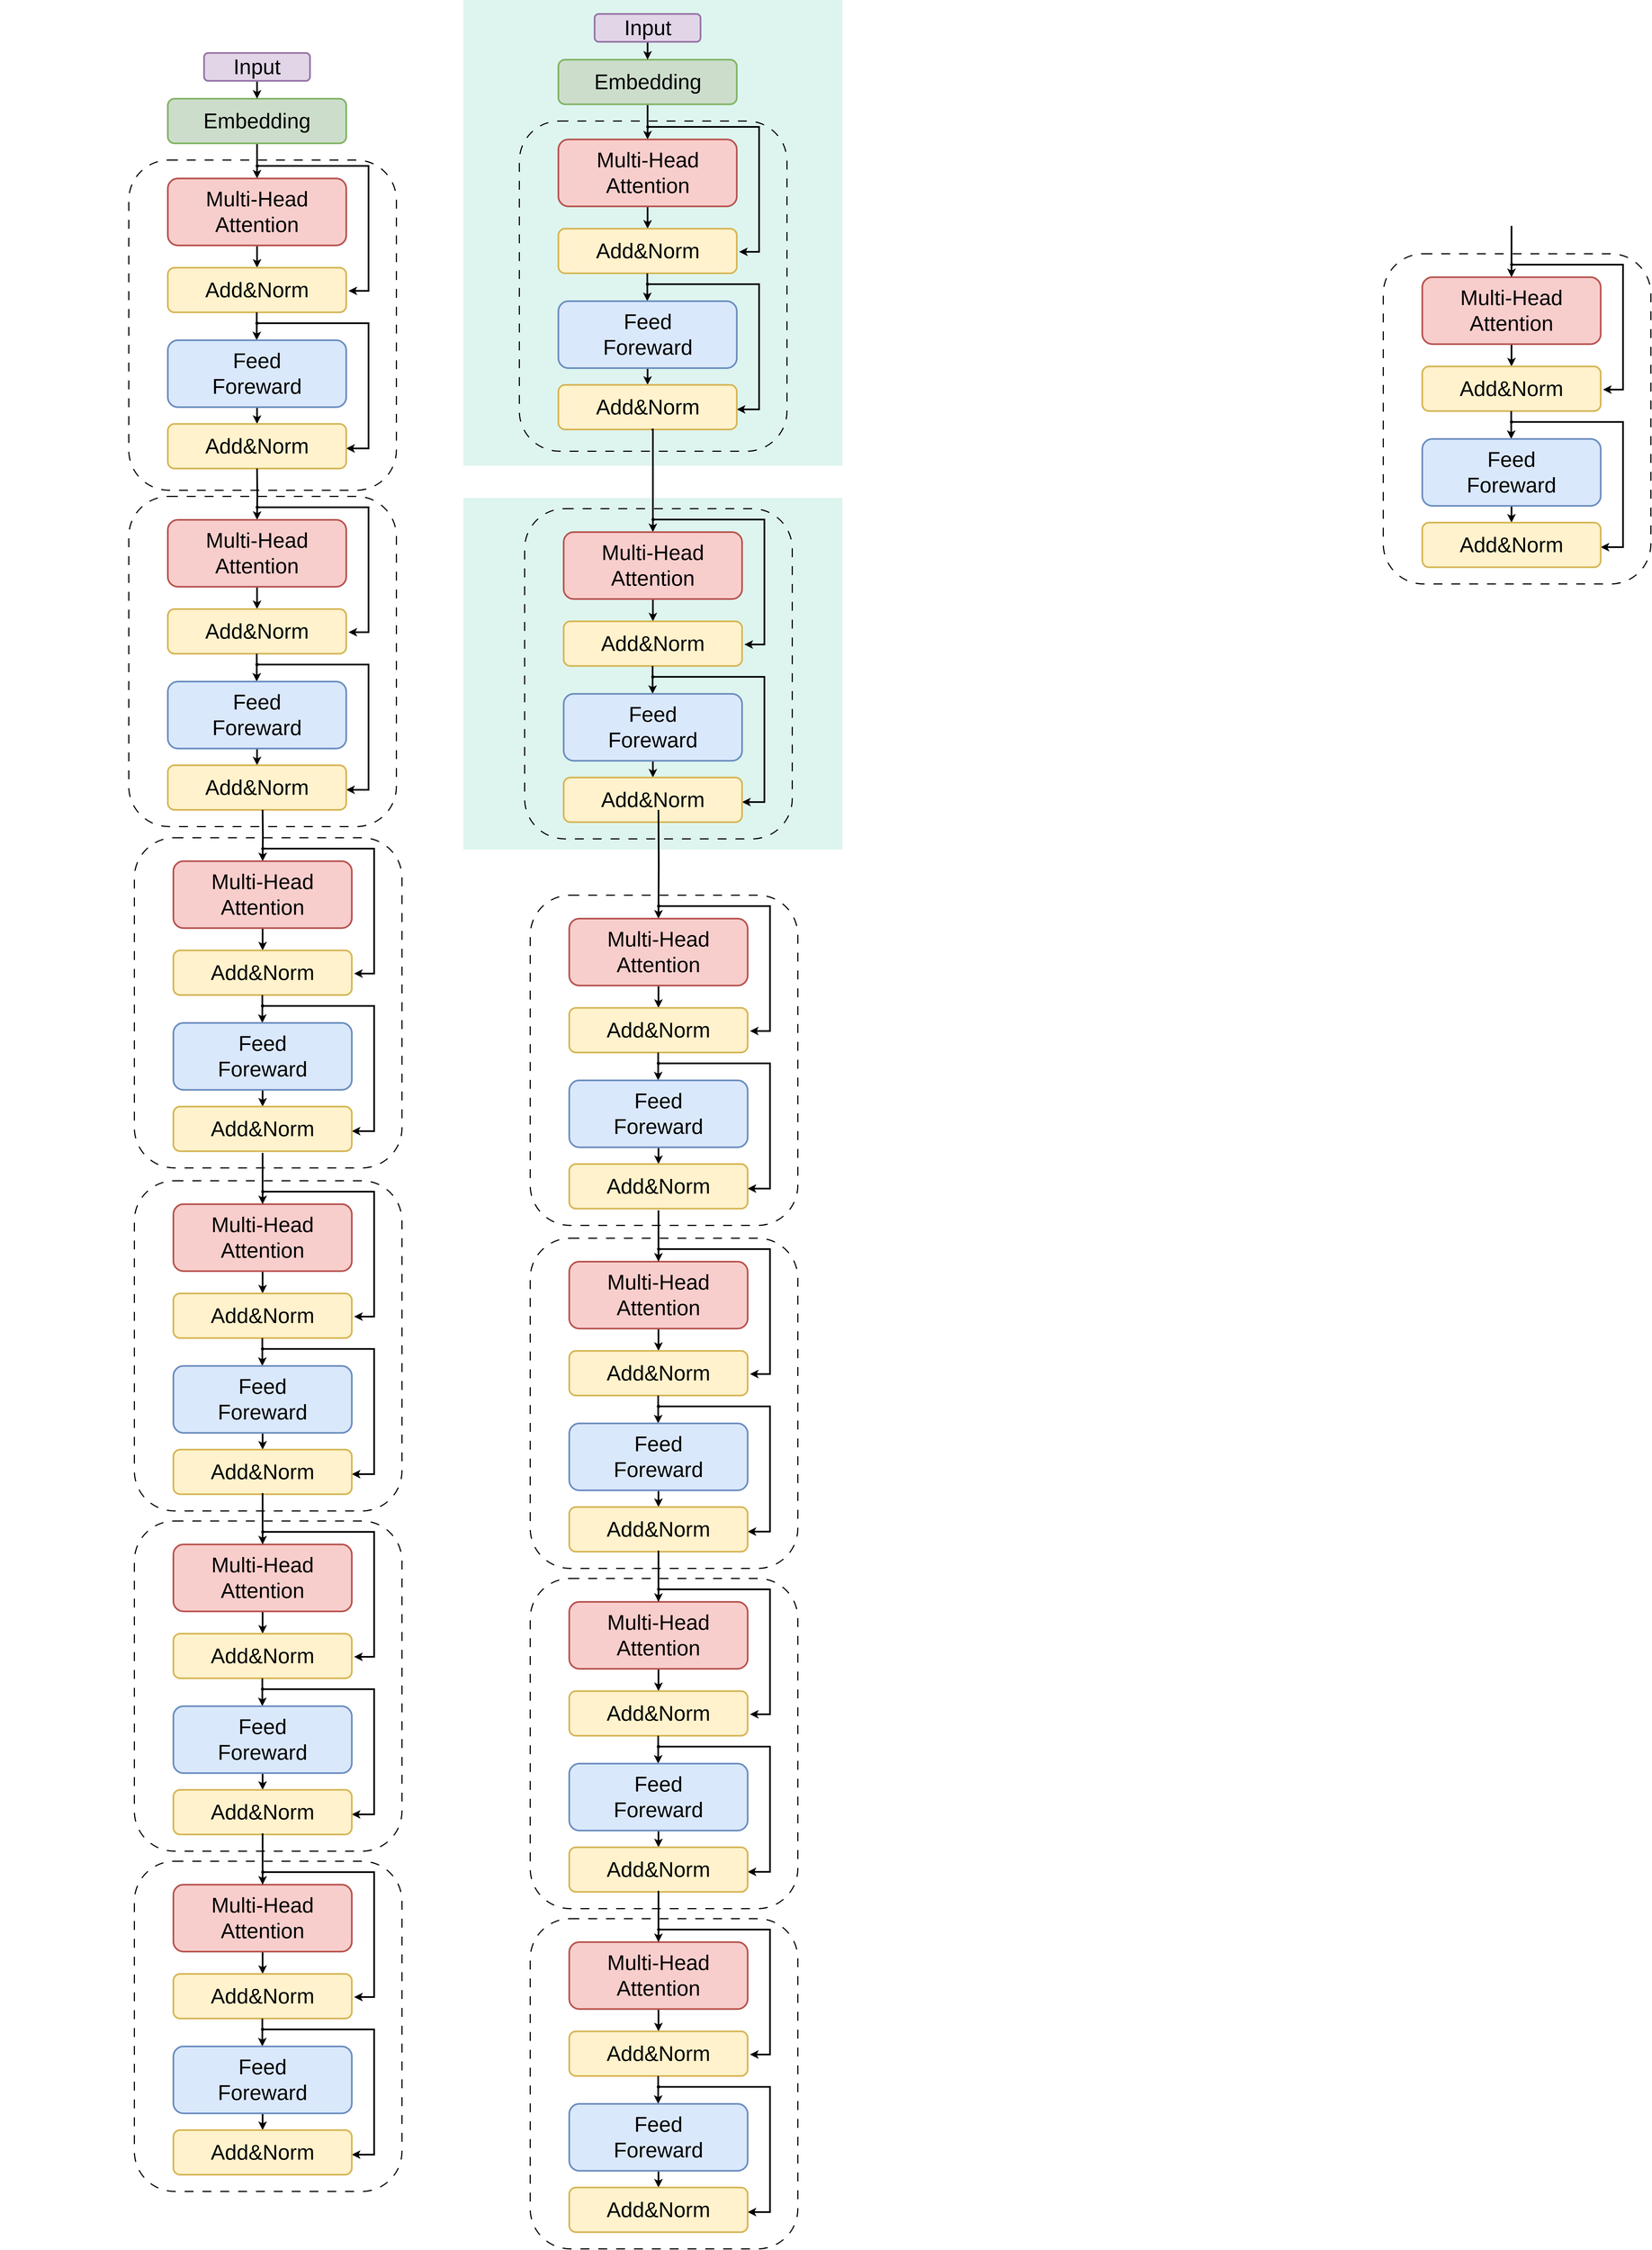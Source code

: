 <mxfile version="24.3.1" type="github">
  <diagram name="第 1 页" id="jGCUCTJVL9ZnJNVktiu8">
    <mxGraphModel dx="4148" dy="2196" grid="1" gridSize="10" guides="1" tooltips="1" connect="1" arrows="1" fold="1" page="1" pageScale="1" pageWidth="10000" pageHeight="100000" math="0" shadow="0">
      <root>
        <mxCell id="0" />
        <mxCell id="1" parent="0" />
        <mxCell id="Ar4yWl2cdLanYW7Hd3Hr-212" value="" style="rounded=0;whiteSpace=wrap;html=1;fillColor=#def5ef;strokeColor=none;" vertex="1" parent="1">
          <mxGeometry x="910" y="917.75" width="680" height="630.5" as="geometry" />
        </mxCell>
        <mxCell id="Ar4yWl2cdLanYW7Hd3Hr-211" value="" style="rounded=0;whiteSpace=wrap;html=1;fillColor=#DEF5EF;strokeColor=none;fillStyle=solid;" vertex="1" parent="1">
          <mxGeometry x="910" y="25" width="680" height="835" as="geometry" />
        </mxCell>
        <mxCell id="Ar4yWl2cdLanYW7Hd3Hr-1" value="" style="rounded=1;whiteSpace=wrap;html=1;fillColor=none;strokeWidth=2;dashed=1;dashPattern=8 8;" vertex="1" parent="1">
          <mxGeometry x="310" y="915" width="480" height="592" as="geometry" />
        </mxCell>
        <mxCell id="Ar4yWl2cdLanYW7Hd3Hr-2" value="" style="edgeStyle=orthogonalEdgeStyle;rounded=0;orthogonalLoop=1;jettySize=auto;html=1;strokeWidth=3;" edge="1" parent="1" source="Ar4yWl2cdLanYW7Hd3Hr-3" target="Ar4yWl2cdLanYW7Hd3Hr-7">
          <mxGeometry relative="1" as="geometry" />
        </mxCell>
        <mxCell id="Ar4yWl2cdLanYW7Hd3Hr-3" value="&lt;font style=&quot;font-size: 38px;&quot;&gt;Embedding&lt;/font&gt;" style="rounded=1;whiteSpace=wrap;html=1;fillColor=#CCDECB;strokeColor=#82b366;strokeWidth=3;" vertex="1" parent="1">
          <mxGeometry x="380" y="202" width="320" height="80" as="geometry" />
        </mxCell>
        <mxCell id="Ar4yWl2cdLanYW7Hd3Hr-4" style="edgeStyle=orthogonalEdgeStyle;rounded=0;orthogonalLoop=1;jettySize=auto;html=1;exitX=0.5;exitY=1;exitDx=0;exitDy=0;entryX=0.5;entryY=0;entryDx=0;entryDy=0;strokeWidth=3;" edge="1" parent="1" source="Ar4yWl2cdLanYW7Hd3Hr-5" target="Ar4yWl2cdLanYW7Hd3Hr-3">
          <mxGeometry relative="1" as="geometry" />
        </mxCell>
        <mxCell id="Ar4yWl2cdLanYW7Hd3Hr-5" value="&lt;font style=&quot;font-size: 38px;&quot;&gt;Input&lt;/font&gt;" style="rounded=1;whiteSpace=wrap;html=1;fillColor=#e1d5e7;strokeColor=#9673a6;strokeWidth=3;" vertex="1" parent="1">
          <mxGeometry x="445" y="120" width="190" height="50" as="geometry" />
        </mxCell>
        <mxCell id="Ar4yWl2cdLanYW7Hd3Hr-6" value="" style="edgeStyle=orthogonalEdgeStyle;rounded=0;orthogonalLoop=1;jettySize=auto;html=1;strokeWidth=3;" edge="1" parent="1" source="Ar4yWl2cdLanYW7Hd3Hr-7" target="Ar4yWl2cdLanYW7Hd3Hr-8">
          <mxGeometry relative="1" as="geometry" />
        </mxCell>
        <mxCell id="Ar4yWl2cdLanYW7Hd3Hr-7" value="&lt;div&gt;&lt;font style=&quot;font-size: 38px;&quot;&gt;&lt;br&gt;&lt;/font&gt;&lt;/div&gt;&lt;font style=&quot;font-size: 38px;&quot;&gt;Multi-Head&lt;/font&gt;&lt;div&gt;&lt;span style=&quot;font-size: 38px;&quot;&gt;Attention&lt;br&gt;&lt;/span&gt;&lt;div&gt;&lt;font style=&quot;font-size: 38px;&quot;&gt;&lt;br&gt;&lt;/font&gt;&lt;/div&gt;&lt;/div&gt;" style="rounded=1;whiteSpace=wrap;html=1;fillColor=#f8cecc;strokeColor=#b85450;movable=1;resizable=1;rotatable=1;deletable=1;editable=1;locked=0;connectable=1;strokeWidth=3;" vertex="1" parent="1">
          <mxGeometry x="380" y="345" width="320" height="120" as="geometry" />
        </mxCell>
        <mxCell id="Ar4yWl2cdLanYW7Hd3Hr-8" value="&lt;font style=&quot;font-size: 38px;&quot;&gt;Add&amp;amp;Norm&lt;/font&gt;" style="rounded=1;whiteSpace=wrap;html=1;fillColor=#fff2cc;strokeColor=#d6b656;strokeWidth=3;" vertex="1" parent="1">
          <mxGeometry x="380" y="505" width="320" height="80" as="geometry" />
        </mxCell>
        <mxCell id="Ar4yWl2cdLanYW7Hd3Hr-9" value="" style="ellipse;whiteSpace=wrap;html=1;aspect=fixed;labelBackgroundColor=#000000;labelBorderColor=default;" vertex="1" parent="1">
          <mxGeometry x="80" y="120" as="geometry" />
        </mxCell>
        <mxCell id="Ar4yWl2cdLanYW7Hd3Hr-10" value="" style="ellipse;whiteSpace=wrap;html=1;aspect=fixed;fillColor=#000000;" vertex="1" parent="1">
          <mxGeometry x="538" y="320" width="5" height="5" as="geometry" />
        </mxCell>
        <mxCell id="Ar4yWl2cdLanYW7Hd3Hr-11" style="edgeStyle=orthogonalEdgeStyle;rounded=0;orthogonalLoop=1;jettySize=auto;html=1;exitX=1;exitY=0.5;exitDx=0;exitDy=0;entryX=1.013;entryY=0.519;entryDx=0;entryDy=0;entryPerimeter=0;strokeWidth=3;" edge="1" parent="1" source="Ar4yWl2cdLanYW7Hd3Hr-10" target="Ar4yWl2cdLanYW7Hd3Hr-8">
          <mxGeometry relative="1" as="geometry">
            <Array as="points">
              <mxPoint x="740" y="323" />
              <mxPoint x="740" y="547" />
            </Array>
          </mxGeometry>
        </mxCell>
        <mxCell id="Ar4yWl2cdLanYW7Hd3Hr-13" value="" style="edgeStyle=orthogonalEdgeStyle;rounded=0;orthogonalLoop=1;jettySize=auto;html=1;strokeWidth=3;" edge="1" parent="1" target="Ar4yWl2cdLanYW7Hd3Hr-15">
          <mxGeometry relative="1" as="geometry">
            <mxPoint x="539.5" y="585" as="sourcePoint" />
            <Array as="points">
              <mxPoint x="540" y="585" />
            </Array>
          </mxGeometry>
        </mxCell>
        <mxCell id="Ar4yWl2cdLanYW7Hd3Hr-14" value="" style="edgeStyle=orthogonalEdgeStyle;rounded=0;orthogonalLoop=1;jettySize=auto;html=1;strokeWidth=3;" edge="1" parent="1" source="Ar4yWl2cdLanYW7Hd3Hr-15" target="Ar4yWl2cdLanYW7Hd3Hr-18">
          <mxGeometry relative="1" as="geometry" />
        </mxCell>
        <mxCell id="Ar4yWl2cdLanYW7Hd3Hr-15" value="&lt;div&gt;&lt;font style=&quot;font-size: 38px;&quot;&gt;&lt;br&gt;&lt;/font&gt;&lt;/div&gt;&lt;font style=&quot;font-size: 38px;&quot;&gt;Feed&lt;/font&gt;&lt;div&gt;&lt;span style=&quot;font-size: 38px;&quot;&gt;Foreward&lt;br&gt;&lt;/span&gt;&lt;div&gt;&lt;font style=&quot;font-size: 38px;&quot;&gt;&lt;br&gt;&lt;/font&gt;&lt;/div&gt;&lt;/div&gt;" style="rounded=1;whiteSpace=wrap;html=1;fillColor=#dae8fc;strokeColor=#6c8ebf;movable=1;resizable=1;rotatable=1;deletable=1;editable=1;locked=0;connectable=1;strokeWidth=3;points=[[0,0,0,0,0],[0,0.25,0,0,0],[0,0.5,0,0,0],[0,0.75,0,0,0],[0,1,0,0,0],[0.25,0,0,0,0],[0.25,1,0,0,0],[0.5,0,0,0,0],[0.5,1,0,0,0],[0.75,0,0,0,0],[0.75,1,0,0,0],[1,0,0,0,0],[1,0.25,0,0,0],[1,0.5,0,0,0],[1,0.75,0,0,0],[1,1,0,0,0]];" vertex="1" parent="1">
          <mxGeometry x="380" y="635" width="320" height="120" as="geometry" />
        </mxCell>
        <mxCell id="Ar4yWl2cdLanYW7Hd3Hr-16" value="" style="ellipse;whiteSpace=wrap;html=1;aspect=fixed;fillColor=#000000;" vertex="1" parent="1">
          <mxGeometry x="537.5" y="602" width="5" height="5" as="geometry" />
        </mxCell>
        <mxCell id="Ar4yWl2cdLanYW7Hd3Hr-17" style="edgeStyle=orthogonalEdgeStyle;rounded=0;orthogonalLoop=1;jettySize=auto;html=1;exitX=1;exitY=0.5;exitDx=0;exitDy=0;strokeWidth=3;" edge="1" parent="1" source="Ar4yWl2cdLanYW7Hd3Hr-16" target="Ar4yWl2cdLanYW7Hd3Hr-18">
          <mxGeometry relative="1" as="geometry">
            <mxPoint x="703.5" y="829" as="targetPoint" />
            <Array as="points">
              <mxPoint x="740" y="605" />
              <mxPoint x="740" y="829" />
            </Array>
          </mxGeometry>
        </mxCell>
        <mxCell id="Ar4yWl2cdLanYW7Hd3Hr-18" value="&lt;font style=&quot;font-size: 38px;&quot;&gt;Add&amp;amp;Norm&lt;/font&gt;" style="rounded=1;whiteSpace=wrap;html=1;fillColor=#fff2cc;strokeColor=#d6b656;strokeWidth=3;" vertex="1" parent="1">
          <mxGeometry x="380" y="785" width="320" height="80" as="geometry" />
        </mxCell>
        <mxCell id="Ar4yWl2cdLanYW7Hd3Hr-19" style="edgeStyle=orthogonalEdgeStyle;rounded=0;orthogonalLoop=1;jettySize=auto;html=1;exitX=0.5;exitY=1;exitDx=0;exitDy=0;" edge="1" parent="1" source="Ar4yWl2cdLanYW7Hd3Hr-15" target="Ar4yWl2cdLanYW7Hd3Hr-15">
          <mxGeometry relative="1" as="geometry" />
        </mxCell>
        <mxCell id="Ar4yWl2cdLanYW7Hd3Hr-20" value="" style="edgeStyle=orthogonalEdgeStyle;rounded=0;orthogonalLoop=1;jettySize=auto;html=1;strokeWidth=3;" edge="1" parent="1" target="Ar4yWl2cdLanYW7Hd3Hr-22">
          <mxGeometry relative="1" as="geometry">
            <mxPoint x="540" y="865" as="sourcePoint" />
          </mxGeometry>
        </mxCell>
        <mxCell id="Ar4yWl2cdLanYW7Hd3Hr-21" value="" style="edgeStyle=orthogonalEdgeStyle;rounded=0;orthogonalLoop=1;jettySize=auto;html=1;strokeWidth=3;" edge="1" parent="1" source="Ar4yWl2cdLanYW7Hd3Hr-22" target="Ar4yWl2cdLanYW7Hd3Hr-23">
          <mxGeometry relative="1" as="geometry" />
        </mxCell>
        <mxCell id="Ar4yWl2cdLanYW7Hd3Hr-22" value="&lt;div&gt;&lt;font style=&quot;font-size: 38px;&quot;&gt;&lt;br&gt;&lt;/font&gt;&lt;/div&gt;&lt;font style=&quot;font-size: 38px;&quot;&gt;Multi-Head&lt;/font&gt;&lt;div&gt;&lt;span style=&quot;font-size: 38px;&quot;&gt;Attention&lt;br&gt;&lt;/span&gt;&lt;div&gt;&lt;font style=&quot;font-size: 38px;&quot;&gt;&lt;br&gt;&lt;/font&gt;&lt;/div&gt;&lt;/div&gt;" style="rounded=1;whiteSpace=wrap;html=1;fillColor=#f8cecc;strokeColor=#b85450;movable=1;resizable=1;rotatable=1;deletable=1;editable=1;locked=0;connectable=1;strokeWidth=3;" vertex="1" parent="1">
          <mxGeometry x="380" y="957" width="320" height="120" as="geometry" />
        </mxCell>
        <mxCell id="Ar4yWl2cdLanYW7Hd3Hr-23" value="&lt;font style=&quot;font-size: 38px;&quot;&gt;Add&amp;amp;Norm&lt;/font&gt;" style="rounded=1;whiteSpace=wrap;html=1;fillColor=#fff2cc;strokeColor=#d6b656;strokeWidth=3;" vertex="1" parent="1">
          <mxGeometry x="380" y="1117" width="320" height="80" as="geometry" />
        </mxCell>
        <mxCell id="Ar4yWl2cdLanYW7Hd3Hr-24" value="" style="ellipse;whiteSpace=wrap;html=1;aspect=fixed;fillColor=#000000;" vertex="1" parent="1">
          <mxGeometry x="538" y="932" width="5" height="5" as="geometry" />
        </mxCell>
        <mxCell id="Ar4yWl2cdLanYW7Hd3Hr-25" style="edgeStyle=orthogonalEdgeStyle;rounded=0;orthogonalLoop=1;jettySize=auto;html=1;exitX=1;exitY=0.5;exitDx=0;exitDy=0;entryX=1.013;entryY=0.519;entryDx=0;entryDy=0;entryPerimeter=0;strokeWidth=3;" edge="1" parent="1" source="Ar4yWl2cdLanYW7Hd3Hr-24" target="Ar4yWl2cdLanYW7Hd3Hr-23">
          <mxGeometry relative="1" as="geometry">
            <Array as="points">
              <mxPoint x="740" y="935" />
              <mxPoint x="740" y="1159" />
            </Array>
          </mxGeometry>
        </mxCell>
        <mxCell id="Ar4yWl2cdLanYW7Hd3Hr-26" value="" style="edgeStyle=orthogonalEdgeStyle;rounded=0;orthogonalLoop=1;jettySize=auto;html=1;strokeWidth=3;" edge="1" parent="1" target="Ar4yWl2cdLanYW7Hd3Hr-28">
          <mxGeometry relative="1" as="geometry">
            <mxPoint x="539.5" y="1197" as="sourcePoint" />
            <Array as="points">
              <mxPoint x="540" y="1197" />
            </Array>
          </mxGeometry>
        </mxCell>
        <mxCell id="Ar4yWl2cdLanYW7Hd3Hr-27" value="" style="edgeStyle=orthogonalEdgeStyle;rounded=0;orthogonalLoop=1;jettySize=auto;html=1;strokeWidth=3;" edge="1" parent="1" source="Ar4yWl2cdLanYW7Hd3Hr-28" target="Ar4yWl2cdLanYW7Hd3Hr-31">
          <mxGeometry relative="1" as="geometry" />
        </mxCell>
        <mxCell id="Ar4yWl2cdLanYW7Hd3Hr-28" value="&lt;div&gt;&lt;font style=&quot;font-size: 38px;&quot;&gt;&lt;br&gt;&lt;/font&gt;&lt;/div&gt;&lt;font style=&quot;font-size: 38px;&quot;&gt;Feed&lt;/font&gt;&lt;div&gt;&lt;span style=&quot;font-size: 38px;&quot;&gt;Foreward&lt;br&gt;&lt;/span&gt;&lt;div&gt;&lt;font style=&quot;font-size: 38px;&quot;&gt;&lt;br&gt;&lt;/font&gt;&lt;/div&gt;&lt;/div&gt;" style="rounded=1;whiteSpace=wrap;html=1;fillColor=#dae8fc;strokeColor=#6c8ebf;movable=1;resizable=1;rotatable=1;deletable=1;editable=1;locked=0;connectable=1;strokeWidth=3;points=[[0,0,0,0,0],[0,0.25,0,0,0],[0,0.5,0,0,0],[0,0.75,0,0,0],[0,1,0,0,0],[0.25,0,0,0,0],[0.25,1,0,0,0],[0.5,0,0,0,0],[0.5,1,0,0,0],[0.75,0,0,0,0],[0.75,1,0,0,0],[1,0,0,0,0],[1,0.25,0,0,0],[1,0.5,0,0,0],[1,0.75,0,0,0],[1,1,0,0,0]];" vertex="1" parent="1">
          <mxGeometry x="380" y="1247" width="320" height="120" as="geometry" />
        </mxCell>
        <mxCell id="Ar4yWl2cdLanYW7Hd3Hr-29" value="" style="ellipse;whiteSpace=wrap;html=1;aspect=fixed;fillColor=#000000;" vertex="1" parent="1">
          <mxGeometry x="537.5" y="1214" width="5" height="5" as="geometry" />
        </mxCell>
        <mxCell id="Ar4yWl2cdLanYW7Hd3Hr-30" style="edgeStyle=orthogonalEdgeStyle;rounded=0;orthogonalLoop=1;jettySize=auto;html=1;exitX=1;exitY=0.5;exitDx=0;exitDy=0;strokeWidth=3;" edge="1" parent="1" source="Ar4yWl2cdLanYW7Hd3Hr-29" target="Ar4yWl2cdLanYW7Hd3Hr-31">
          <mxGeometry relative="1" as="geometry">
            <mxPoint x="703.5" y="1441" as="targetPoint" />
            <Array as="points">
              <mxPoint x="740" y="1217" />
              <mxPoint x="740" y="1441" />
            </Array>
          </mxGeometry>
        </mxCell>
        <mxCell id="Ar4yWl2cdLanYW7Hd3Hr-31" value="&lt;font style=&quot;font-size: 38px;&quot;&gt;Add&amp;amp;Norm&lt;/font&gt;" style="rounded=1;whiteSpace=wrap;html=1;fillColor=#fff2cc;strokeColor=#d6b656;strokeWidth=3;" vertex="1" parent="1">
          <mxGeometry x="380" y="1397" width="320" height="80" as="geometry" />
        </mxCell>
        <mxCell id="Ar4yWl2cdLanYW7Hd3Hr-32" style="edgeStyle=orthogonalEdgeStyle;rounded=0;orthogonalLoop=1;jettySize=auto;html=1;exitX=0.5;exitY=1;exitDx=0;exitDy=0;" edge="1" parent="1" source="Ar4yWl2cdLanYW7Hd3Hr-28" target="Ar4yWl2cdLanYW7Hd3Hr-28">
          <mxGeometry relative="1" as="geometry" />
        </mxCell>
        <mxCell id="Ar4yWl2cdLanYW7Hd3Hr-34" value="" style="edgeStyle=orthogonalEdgeStyle;rounded=0;orthogonalLoop=1;jettySize=auto;html=1;strokeWidth=3;" edge="1" parent="1" target="Ar4yWl2cdLanYW7Hd3Hr-36">
          <mxGeometry relative="1" as="geometry">
            <mxPoint x="550" y="1477" as="sourcePoint" />
          </mxGeometry>
        </mxCell>
        <mxCell id="Ar4yWl2cdLanYW7Hd3Hr-47" value="" style="rounded=1;whiteSpace=wrap;html=1;fillColor=none;strokeWidth=2;dashed=1;dashPattern=8 8;" vertex="1" parent="1">
          <mxGeometry x="310" y="312" width="480" height="592" as="geometry" />
        </mxCell>
        <mxCell id="Ar4yWl2cdLanYW7Hd3Hr-48" value="" style="group" vertex="1" connectable="0" parent="1">
          <mxGeometry x="320" y="1527" width="480" height="592" as="geometry" />
        </mxCell>
        <mxCell id="Ar4yWl2cdLanYW7Hd3Hr-33" value="" style="rounded=1;whiteSpace=wrap;html=1;fillColor=none;strokeWidth=2;dashed=1;dashPattern=8 8;" vertex="1" parent="Ar4yWl2cdLanYW7Hd3Hr-48">
          <mxGeometry width="480" height="592" as="geometry" />
        </mxCell>
        <mxCell id="Ar4yWl2cdLanYW7Hd3Hr-35" value="" style="edgeStyle=orthogonalEdgeStyle;rounded=0;orthogonalLoop=1;jettySize=auto;html=1;strokeWidth=3;" edge="1" parent="Ar4yWl2cdLanYW7Hd3Hr-48" source="Ar4yWl2cdLanYW7Hd3Hr-36" target="Ar4yWl2cdLanYW7Hd3Hr-37">
          <mxGeometry relative="1" as="geometry" />
        </mxCell>
        <mxCell id="Ar4yWl2cdLanYW7Hd3Hr-36" value="&lt;div&gt;&lt;font style=&quot;font-size: 38px;&quot;&gt;&lt;br&gt;&lt;/font&gt;&lt;/div&gt;&lt;font style=&quot;font-size: 38px;&quot;&gt;Multi-Head&lt;/font&gt;&lt;div&gt;&lt;span style=&quot;font-size: 38px;&quot;&gt;Attention&lt;br&gt;&lt;/span&gt;&lt;div&gt;&lt;font style=&quot;font-size: 38px;&quot;&gt;&lt;br&gt;&lt;/font&gt;&lt;/div&gt;&lt;/div&gt;" style="rounded=1;whiteSpace=wrap;html=1;fillColor=#f8cecc;strokeColor=#b85450;movable=1;resizable=1;rotatable=1;deletable=1;editable=1;locked=0;connectable=1;strokeWidth=3;" vertex="1" parent="Ar4yWl2cdLanYW7Hd3Hr-48">
          <mxGeometry x="70" y="42" width="320" height="120" as="geometry" />
        </mxCell>
        <mxCell id="Ar4yWl2cdLanYW7Hd3Hr-37" value="&lt;font style=&quot;font-size: 38px;&quot;&gt;Add&amp;amp;Norm&lt;/font&gt;" style="rounded=1;whiteSpace=wrap;html=1;fillColor=#fff2cc;strokeColor=#d6b656;strokeWidth=3;" vertex="1" parent="Ar4yWl2cdLanYW7Hd3Hr-48">
          <mxGeometry x="70" y="202" width="320" height="80" as="geometry" />
        </mxCell>
        <mxCell id="Ar4yWl2cdLanYW7Hd3Hr-38" value="" style="ellipse;whiteSpace=wrap;html=1;aspect=fixed;fillColor=#000000;" vertex="1" parent="Ar4yWl2cdLanYW7Hd3Hr-48">
          <mxGeometry x="228" y="17" width="5" height="5" as="geometry" />
        </mxCell>
        <mxCell id="Ar4yWl2cdLanYW7Hd3Hr-39" style="edgeStyle=orthogonalEdgeStyle;rounded=0;orthogonalLoop=1;jettySize=auto;html=1;exitX=1;exitY=0.5;exitDx=0;exitDy=0;entryX=1.013;entryY=0.519;entryDx=0;entryDy=0;entryPerimeter=0;strokeWidth=3;" edge="1" parent="Ar4yWl2cdLanYW7Hd3Hr-48" source="Ar4yWl2cdLanYW7Hd3Hr-38" target="Ar4yWl2cdLanYW7Hd3Hr-37">
          <mxGeometry relative="1" as="geometry">
            <Array as="points">
              <mxPoint x="430" y="20" />
              <mxPoint x="430" y="244" />
            </Array>
          </mxGeometry>
        </mxCell>
        <mxCell id="Ar4yWl2cdLanYW7Hd3Hr-40" value="" style="edgeStyle=orthogonalEdgeStyle;rounded=0;orthogonalLoop=1;jettySize=auto;html=1;strokeWidth=3;" edge="1" parent="Ar4yWl2cdLanYW7Hd3Hr-48" target="Ar4yWl2cdLanYW7Hd3Hr-42">
          <mxGeometry relative="1" as="geometry">
            <mxPoint x="229.5" y="282" as="sourcePoint" />
            <Array as="points">
              <mxPoint x="230" y="282" />
            </Array>
          </mxGeometry>
        </mxCell>
        <mxCell id="Ar4yWl2cdLanYW7Hd3Hr-41" value="" style="edgeStyle=orthogonalEdgeStyle;rounded=0;orthogonalLoop=1;jettySize=auto;html=1;strokeWidth=3;" edge="1" parent="Ar4yWl2cdLanYW7Hd3Hr-48" source="Ar4yWl2cdLanYW7Hd3Hr-42" target="Ar4yWl2cdLanYW7Hd3Hr-45">
          <mxGeometry relative="1" as="geometry" />
        </mxCell>
        <mxCell id="Ar4yWl2cdLanYW7Hd3Hr-42" value="&lt;div&gt;&lt;font style=&quot;font-size: 38px;&quot;&gt;&lt;br&gt;&lt;/font&gt;&lt;/div&gt;&lt;font style=&quot;font-size: 38px;&quot;&gt;Feed&lt;/font&gt;&lt;div&gt;&lt;span style=&quot;font-size: 38px;&quot;&gt;Foreward&lt;br&gt;&lt;/span&gt;&lt;div&gt;&lt;font style=&quot;font-size: 38px;&quot;&gt;&lt;br&gt;&lt;/font&gt;&lt;/div&gt;&lt;/div&gt;" style="rounded=1;whiteSpace=wrap;html=1;fillColor=#dae8fc;strokeColor=#6c8ebf;movable=1;resizable=1;rotatable=1;deletable=1;editable=1;locked=0;connectable=1;strokeWidth=3;points=[[0,0,0,0,0],[0,0.25,0,0,0],[0,0.5,0,0,0],[0,0.75,0,0,0],[0,1,0,0,0],[0.25,0,0,0,0],[0.25,1,0,0,0],[0.5,0,0,0,0],[0.5,1,0,0,0],[0.75,0,0,0,0],[0.75,1,0,0,0],[1,0,0,0,0],[1,0.25,0,0,0],[1,0.5,0,0,0],[1,0.75,0,0,0],[1,1,0,0,0]];" vertex="1" parent="Ar4yWl2cdLanYW7Hd3Hr-48">
          <mxGeometry x="70" y="332" width="320" height="120" as="geometry" />
        </mxCell>
        <mxCell id="Ar4yWl2cdLanYW7Hd3Hr-43" value="" style="ellipse;whiteSpace=wrap;html=1;aspect=fixed;fillColor=#000000;" vertex="1" parent="Ar4yWl2cdLanYW7Hd3Hr-48">
          <mxGeometry x="227.5" y="299" width="5" height="5" as="geometry" />
        </mxCell>
        <mxCell id="Ar4yWl2cdLanYW7Hd3Hr-44" style="edgeStyle=orthogonalEdgeStyle;rounded=0;orthogonalLoop=1;jettySize=auto;html=1;exitX=1;exitY=0.5;exitDx=0;exitDy=0;strokeWidth=3;" edge="1" parent="Ar4yWl2cdLanYW7Hd3Hr-48" source="Ar4yWl2cdLanYW7Hd3Hr-43" target="Ar4yWl2cdLanYW7Hd3Hr-45">
          <mxGeometry relative="1" as="geometry">
            <mxPoint x="393.5" y="526" as="targetPoint" />
            <Array as="points">
              <mxPoint x="430" y="302" />
              <mxPoint x="430" y="526" />
            </Array>
          </mxGeometry>
        </mxCell>
        <mxCell id="Ar4yWl2cdLanYW7Hd3Hr-45" value="&lt;font style=&quot;font-size: 38px;&quot;&gt;Add&amp;amp;Norm&lt;/font&gt;" style="rounded=1;whiteSpace=wrap;html=1;fillColor=#fff2cc;strokeColor=#d6b656;strokeWidth=3;" vertex="1" parent="Ar4yWl2cdLanYW7Hd3Hr-48">
          <mxGeometry x="70" y="482" width="320" height="80" as="geometry" />
        </mxCell>
        <mxCell id="Ar4yWl2cdLanYW7Hd3Hr-46" style="edgeStyle=orthogonalEdgeStyle;rounded=0;orthogonalLoop=1;jettySize=auto;html=1;exitX=0.5;exitY=1;exitDx=0;exitDy=0;" edge="1" parent="Ar4yWl2cdLanYW7Hd3Hr-48" source="Ar4yWl2cdLanYW7Hd3Hr-42" target="Ar4yWl2cdLanYW7Hd3Hr-42">
          <mxGeometry relative="1" as="geometry" />
        </mxCell>
        <mxCell id="Ar4yWl2cdLanYW7Hd3Hr-67" value="" style="group" vertex="1" connectable="0" parent="1">
          <mxGeometry x="2560" y="430" width="480" height="642" as="geometry" />
        </mxCell>
        <mxCell id="Ar4yWl2cdLanYW7Hd3Hr-50" value="" style="group" vertex="1" connectable="0" parent="Ar4yWl2cdLanYW7Hd3Hr-67">
          <mxGeometry y="50" width="480" height="592" as="geometry" />
        </mxCell>
        <mxCell id="Ar4yWl2cdLanYW7Hd3Hr-51" value="" style="rounded=1;whiteSpace=wrap;html=1;fillColor=none;strokeWidth=2;dashed=1;dashPattern=8 8;" vertex="1" parent="Ar4yWl2cdLanYW7Hd3Hr-50">
          <mxGeometry width="480" height="592" as="geometry" />
        </mxCell>
        <mxCell id="Ar4yWl2cdLanYW7Hd3Hr-52" value="" style="edgeStyle=orthogonalEdgeStyle;rounded=0;orthogonalLoop=1;jettySize=auto;html=1;strokeWidth=3;" edge="1" parent="Ar4yWl2cdLanYW7Hd3Hr-50" source="Ar4yWl2cdLanYW7Hd3Hr-53" target="Ar4yWl2cdLanYW7Hd3Hr-54">
          <mxGeometry relative="1" as="geometry" />
        </mxCell>
        <mxCell id="Ar4yWl2cdLanYW7Hd3Hr-53" value="&lt;div&gt;&lt;font style=&quot;font-size: 38px;&quot;&gt;&lt;br&gt;&lt;/font&gt;&lt;/div&gt;&lt;font style=&quot;font-size: 38px;&quot;&gt;Multi-Head&lt;/font&gt;&lt;div&gt;&lt;span style=&quot;font-size: 38px;&quot;&gt;Attention&lt;br&gt;&lt;/span&gt;&lt;div&gt;&lt;font style=&quot;font-size: 38px;&quot;&gt;&lt;br&gt;&lt;/font&gt;&lt;/div&gt;&lt;/div&gt;" style="rounded=1;whiteSpace=wrap;html=1;fillColor=#f8cecc;strokeColor=#b85450;movable=1;resizable=1;rotatable=1;deletable=1;editable=1;locked=0;connectable=1;strokeWidth=3;" vertex="1" parent="Ar4yWl2cdLanYW7Hd3Hr-50">
          <mxGeometry x="70" y="42" width="320" height="120" as="geometry" />
        </mxCell>
        <mxCell id="Ar4yWl2cdLanYW7Hd3Hr-54" value="&lt;font style=&quot;font-size: 38px;&quot;&gt;Add&amp;amp;Norm&lt;/font&gt;" style="rounded=1;whiteSpace=wrap;html=1;fillColor=#fff2cc;strokeColor=#d6b656;strokeWidth=3;" vertex="1" parent="Ar4yWl2cdLanYW7Hd3Hr-50">
          <mxGeometry x="70" y="202" width="320" height="80" as="geometry" />
        </mxCell>
        <mxCell id="Ar4yWl2cdLanYW7Hd3Hr-55" value="" style="ellipse;whiteSpace=wrap;html=1;aspect=fixed;fillColor=#000000;" vertex="1" parent="Ar4yWl2cdLanYW7Hd3Hr-50">
          <mxGeometry x="228" y="17" width="5" height="5" as="geometry" />
        </mxCell>
        <mxCell id="Ar4yWl2cdLanYW7Hd3Hr-56" style="edgeStyle=orthogonalEdgeStyle;rounded=0;orthogonalLoop=1;jettySize=auto;html=1;exitX=1;exitY=0.5;exitDx=0;exitDy=0;entryX=1.013;entryY=0.519;entryDx=0;entryDy=0;entryPerimeter=0;strokeWidth=3;" edge="1" parent="Ar4yWl2cdLanYW7Hd3Hr-50" source="Ar4yWl2cdLanYW7Hd3Hr-55" target="Ar4yWl2cdLanYW7Hd3Hr-54">
          <mxGeometry relative="1" as="geometry">
            <Array as="points">
              <mxPoint x="430" y="20" />
              <mxPoint x="430" y="244" />
            </Array>
          </mxGeometry>
        </mxCell>
        <mxCell id="Ar4yWl2cdLanYW7Hd3Hr-57" value="" style="edgeStyle=orthogonalEdgeStyle;rounded=0;orthogonalLoop=1;jettySize=auto;html=1;strokeWidth=3;" edge="1" parent="Ar4yWl2cdLanYW7Hd3Hr-50" target="Ar4yWl2cdLanYW7Hd3Hr-59">
          <mxGeometry relative="1" as="geometry">
            <mxPoint x="229.5" y="282" as="sourcePoint" />
            <Array as="points">
              <mxPoint x="230" y="282" />
            </Array>
          </mxGeometry>
        </mxCell>
        <mxCell id="Ar4yWl2cdLanYW7Hd3Hr-58" value="" style="edgeStyle=orthogonalEdgeStyle;rounded=0;orthogonalLoop=1;jettySize=auto;html=1;strokeWidth=3;" edge="1" parent="Ar4yWl2cdLanYW7Hd3Hr-50" source="Ar4yWl2cdLanYW7Hd3Hr-59" target="Ar4yWl2cdLanYW7Hd3Hr-62">
          <mxGeometry relative="1" as="geometry" />
        </mxCell>
        <mxCell id="Ar4yWl2cdLanYW7Hd3Hr-59" value="&lt;div&gt;&lt;font style=&quot;font-size: 38px;&quot;&gt;&lt;br&gt;&lt;/font&gt;&lt;/div&gt;&lt;font style=&quot;font-size: 38px;&quot;&gt;Feed&lt;/font&gt;&lt;div&gt;&lt;span style=&quot;font-size: 38px;&quot;&gt;Foreward&lt;br&gt;&lt;/span&gt;&lt;div&gt;&lt;font style=&quot;font-size: 38px;&quot;&gt;&lt;br&gt;&lt;/font&gt;&lt;/div&gt;&lt;/div&gt;" style="rounded=1;whiteSpace=wrap;html=1;fillColor=#dae8fc;strokeColor=#6c8ebf;movable=1;resizable=1;rotatable=1;deletable=1;editable=1;locked=0;connectable=1;strokeWidth=3;points=[[0,0,0,0,0],[0,0.25,0,0,0],[0,0.5,0,0,0],[0,0.75,0,0,0],[0,1,0,0,0],[0.25,0,0,0,0],[0.25,1,0,0,0],[0.5,0,0,0,0],[0.5,1,0,0,0],[0.75,0,0,0,0],[0.75,1,0,0,0],[1,0,0,0,0],[1,0.25,0,0,0],[1,0.5,0,0,0],[1,0.75,0,0,0],[1,1,0,0,0]];" vertex="1" parent="Ar4yWl2cdLanYW7Hd3Hr-50">
          <mxGeometry x="70" y="332" width="320" height="120" as="geometry" />
        </mxCell>
        <mxCell id="Ar4yWl2cdLanYW7Hd3Hr-60" value="" style="ellipse;whiteSpace=wrap;html=1;aspect=fixed;fillColor=#000000;" vertex="1" parent="Ar4yWl2cdLanYW7Hd3Hr-50">
          <mxGeometry x="227.5" y="299" width="5" height="5" as="geometry" />
        </mxCell>
        <mxCell id="Ar4yWl2cdLanYW7Hd3Hr-61" style="edgeStyle=orthogonalEdgeStyle;rounded=0;orthogonalLoop=1;jettySize=auto;html=1;exitX=1;exitY=0.5;exitDx=0;exitDy=0;strokeWidth=3;" edge="1" parent="Ar4yWl2cdLanYW7Hd3Hr-50" source="Ar4yWl2cdLanYW7Hd3Hr-60" target="Ar4yWl2cdLanYW7Hd3Hr-62">
          <mxGeometry relative="1" as="geometry">
            <mxPoint x="393.5" y="526" as="targetPoint" />
            <Array as="points">
              <mxPoint x="430" y="302" />
              <mxPoint x="430" y="526" />
            </Array>
          </mxGeometry>
        </mxCell>
        <mxCell id="Ar4yWl2cdLanYW7Hd3Hr-62" value="&lt;font style=&quot;font-size: 38px;&quot;&gt;Add&amp;amp;Norm&lt;/font&gt;" style="rounded=1;whiteSpace=wrap;html=1;fillColor=#fff2cc;strokeColor=#d6b656;strokeWidth=3;" vertex="1" parent="Ar4yWl2cdLanYW7Hd3Hr-50">
          <mxGeometry x="70" y="482" width="320" height="80" as="geometry" />
        </mxCell>
        <mxCell id="Ar4yWl2cdLanYW7Hd3Hr-63" style="edgeStyle=orthogonalEdgeStyle;rounded=0;orthogonalLoop=1;jettySize=auto;html=1;exitX=0.5;exitY=1;exitDx=0;exitDy=0;" edge="1" parent="Ar4yWl2cdLanYW7Hd3Hr-50" source="Ar4yWl2cdLanYW7Hd3Hr-59" target="Ar4yWl2cdLanYW7Hd3Hr-59">
          <mxGeometry relative="1" as="geometry" />
        </mxCell>
        <mxCell id="Ar4yWl2cdLanYW7Hd3Hr-66" value="" style="edgeStyle=orthogonalEdgeStyle;rounded=0;orthogonalLoop=1;jettySize=auto;html=1;strokeWidth=3;" edge="1" parent="Ar4yWl2cdLanYW7Hd3Hr-67">
          <mxGeometry relative="1" as="geometry">
            <mxPoint x="230" as="sourcePoint" />
            <mxPoint x="230" y="92" as="targetPoint" />
          </mxGeometry>
        </mxCell>
        <mxCell id="Ar4yWl2cdLanYW7Hd3Hr-68" value="" style="group" vertex="1" connectable="0" parent="1">
          <mxGeometry x="320" y="2092" width="480" height="642" as="geometry" />
        </mxCell>
        <mxCell id="Ar4yWl2cdLanYW7Hd3Hr-69" value="" style="group" vertex="1" connectable="0" parent="Ar4yWl2cdLanYW7Hd3Hr-68">
          <mxGeometry y="50" width="480" height="592" as="geometry" />
        </mxCell>
        <mxCell id="Ar4yWl2cdLanYW7Hd3Hr-70" value="" style="rounded=1;whiteSpace=wrap;html=1;fillColor=none;strokeWidth=2;dashed=1;dashPattern=8 8;" vertex="1" parent="Ar4yWl2cdLanYW7Hd3Hr-69">
          <mxGeometry width="480" height="592" as="geometry" />
        </mxCell>
        <mxCell id="Ar4yWl2cdLanYW7Hd3Hr-71" value="" style="edgeStyle=orthogonalEdgeStyle;rounded=0;orthogonalLoop=1;jettySize=auto;html=1;strokeWidth=3;" edge="1" parent="Ar4yWl2cdLanYW7Hd3Hr-69" source="Ar4yWl2cdLanYW7Hd3Hr-72" target="Ar4yWl2cdLanYW7Hd3Hr-73">
          <mxGeometry relative="1" as="geometry" />
        </mxCell>
        <mxCell id="Ar4yWl2cdLanYW7Hd3Hr-72" value="&lt;div&gt;&lt;font style=&quot;font-size: 38px;&quot;&gt;&lt;br&gt;&lt;/font&gt;&lt;/div&gt;&lt;font style=&quot;font-size: 38px;&quot;&gt;Multi-Head&lt;/font&gt;&lt;div&gt;&lt;span style=&quot;font-size: 38px;&quot;&gt;Attention&lt;br&gt;&lt;/span&gt;&lt;div&gt;&lt;font style=&quot;font-size: 38px;&quot;&gt;&lt;br&gt;&lt;/font&gt;&lt;/div&gt;&lt;/div&gt;" style="rounded=1;whiteSpace=wrap;html=1;fillColor=#f8cecc;strokeColor=#b85450;movable=1;resizable=1;rotatable=1;deletable=1;editable=1;locked=0;connectable=1;strokeWidth=3;" vertex="1" parent="Ar4yWl2cdLanYW7Hd3Hr-69">
          <mxGeometry x="70" y="42" width="320" height="120" as="geometry" />
        </mxCell>
        <mxCell id="Ar4yWl2cdLanYW7Hd3Hr-73" value="&lt;font style=&quot;font-size: 38px;&quot;&gt;Add&amp;amp;Norm&lt;/font&gt;" style="rounded=1;whiteSpace=wrap;html=1;fillColor=#fff2cc;strokeColor=#d6b656;strokeWidth=3;" vertex="1" parent="Ar4yWl2cdLanYW7Hd3Hr-69">
          <mxGeometry x="70" y="202" width="320" height="80" as="geometry" />
        </mxCell>
        <mxCell id="Ar4yWl2cdLanYW7Hd3Hr-74" value="" style="ellipse;whiteSpace=wrap;html=1;aspect=fixed;fillColor=#000000;" vertex="1" parent="Ar4yWl2cdLanYW7Hd3Hr-69">
          <mxGeometry x="228" y="17" width="5" height="5" as="geometry" />
        </mxCell>
        <mxCell id="Ar4yWl2cdLanYW7Hd3Hr-75" style="edgeStyle=orthogonalEdgeStyle;rounded=0;orthogonalLoop=1;jettySize=auto;html=1;exitX=1;exitY=0.5;exitDx=0;exitDy=0;entryX=1.013;entryY=0.519;entryDx=0;entryDy=0;entryPerimeter=0;strokeWidth=3;" edge="1" parent="Ar4yWl2cdLanYW7Hd3Hr-69" source="Ar4yWl2cdLanYW7Hd3Hr-74" target="Ar4yWl2cdLanYW7Hd3Hr-73">
          <mxGeometry relative="1" as="geometry">
            <Array as="points">
              <mxPoint x="430" y="20" />
              <mxPoint x="430" y="244" />
            </Array>
          </mxGeometry>
        </mxCell>
        <mxCell id="Ar4yWl2cdLanYW7Hd3Hr-76" value="" style="edgeStyle=orthogonalEdgeStyle;rounded=0;orthogonalLoop=1;jettySize=auto;html=1;strokeWidth=3;" edge="1" parent="Ar4yWl2cdLanYW7Hd3Hr-69" target="Ar4yWl2cdLanYW7Hd3Hr-78">
          <mxGeometry relative="1" as="geometry">
            <mxPoint x="229.5" y="282" as="sourcePoint" />
            <Array as="points">
              <mxPoint x="230" y="282" />
            </Array>
          </mxGeometry>
        </mxCell>
        <mxCell id="Ar4yWl2cdLanYW7Hd3Hr-77" value="" style="edgeStyle=orthogonalEdgeStyle;rounded=0;orthogonalLoop=1;jettySize=auto;html=1;strokeWidth=3;" edge="1" parent="Ar4yWl2cdLanYW7Hd3Hr-69" source="Ar4yWl2cdLanYW7Hd3Hr-78" target="Ar4yWl2cdLanYW7Hd3Hr-81">
          <mxGeometry relative="1" as="geometry" />
        </mxCell>
        <mxCell id="Ar4yWl2cdLanYW7Hd3Hr-78" value="&lt;div&gt;&lt;font style=&quot;font-size: 38px;&quot;&gt;&lt;br&gt;&lt;/font&gt;&lt;/div&gt;&lt;font style=&quot;font-size: 38px;&quot;&gt;Feed&lt;/font&gt;&lt;div&gt;&lt;span style=&quot;font-size: 38px;&quot;&gt;Foreward&lt;br&gt;&lt;/span&gt;&lt;div&gt;&lt;font style=&quot;font-size: 38px;&quot;&gt;&lt;br&gt;&lt;/font&gt;&lt;/div&gt;&lt;/div&gt;" style="rounded=1;whiteSpace=wrap;html=1;fillColor=#dae8fc;strokeColor=#6c8ebf;movable=1;resizable=1;rotatable=1;deletable=1;editable=1;locked=0;connectable=1;strokeWidth=3;points=[[0,0,0,0,0],[0,0.25,0,0,0],[0,0.5,0,0,0],[0,0.75,0,0,0],[0,1,0,0,0],[0.25,0,0,0,0],[0.25,1,0,0,0],[0.5,0,0,0,0],[0.5,1,0,0,0],[0.75,0,0,0,0],[0.75,1,0,0,0],[1,0,0,0,0],[1,0.25,0,0,0],[1,0.5,0,0,0],[1,0.75,0,0,0],[1,1,0,0,0]];" vertex="1" parent="Ar4yWl2cdLanYW7Hd3Hr-69">
          <mxGeometry x="70" y="332" width="320" height="120" as="geometry" />
        </mxCell>
        <mxCell id="Ar4yWl2cdLanYW7Hd3Hr-79" value="" style="ellipse;whiteSpace=wrap;html=1;aspect=fixed;fillColor=#000000;" vertex="1" parent="Ar4yWl2cdLanYW7Hd3Hr-69">
          <mxGeometry x="227.5" y="299" width="5" height="5" as="geometry" />
        </mxCell>
        <mxCell id="Ar4yWl2cdLanYW7Hd3Hr-80" style="edgeStyle=orthogonalEdgeStyle;rounded=0;orthogonalLoop=1;jettySize=auto;html=1;exitX=1;exitY=0.5;exitDx=0;exitDy=0;strokeWidth=3;" edge="1" parent="Ar4yWl2cdLanYW7Hd3Hr-69" source="Ar4yWl2cdLanYW7Hd3Hr-79" target="Ar4yWl2cdLanYW7Hd3Hr-81">
          <mxGeometry relative="1" as="geometry">
            <mxPoint x="393.5" y="526" as="targetPoint" />
            <Array as="points">
              <mxPoint x="430" y="302" />
              <mxPoint x="430" y="526" />
            </Array>
          </mxGeometry>
        </mxCell>
        <mxCell id="Ar4yWl2cdLanYW7Hd3Hr-81" value="&lt;font style=&quot;font-size: 38px;&quot;&gt;Add&amp;amp;Norm&lt;/font&gt;" style="rounded=1;whiteSpace=wrap;html=1;fillColor=#fff2cc;strokeColor=#d6b656;strokeWidth=3;" vertex="1" parent="Ar4yWl2cdLanYW7Hd3Hr-69">
          <mxGeometry x="70" y="482" width="320" height="80" as="geometry" />
        </mxCell>
        <mxCell id="Ar4yWl2cdLanYW7Hd3Hr-82" style="edgeStyle=orthogonalEdgeStyle;rounded=0;orthogonalLoop=1;jettySize=auto;html=1;exitX=0.5;exitY=1;exitDx=0;exitDy=0;" edge="1" parent="Ar4yWl2cdLanYW7Hd3Hr-69" source="Ar4yWl2cdLanYW7Hd3Hr-78" target="Ar4yWl2cdLanYW7Hd3Hr-78">
          <mxGeometry relative="1" as="geometry" />
        </mxCell>
        <mxCell id="Ar4yWl2cdLanYW7Hd3Hr-83" value="" style="edgeStyle=orthogonalEdgeStyle;rounded=0;orthogonalLoop=1;jettySize=auto;html=1;strokeWidth=3;" edge="1" parent="Ar4yWl2cdLanYW7Hd3Hr-68">
          <mxGeometry relative="1" as="geometry">
            <mxPoint x="230" as="sourcePoint" />
            <mxPoint x="230" y="92" as="targetPoint" />
          </mxGeometry>
        </mxCell>
        <mxCell id="Ar4yWl2cdLanYW7Hd3Hr-84" value="" style="group" vertex="1" connectable="0" parent="1">
          <mxGeometry x="320" y="2702" width="480" height="642" as="geometry" />
        </mxCell>
        <mxCell id="Ar4yWl2cdLanYW7Hd3Hr-85" value="" style="group" vertex="1" connectable="0" parent="Ar4yWl2cdLanYW7Hd3Hr-84">
          <mxGeometry y="50" width="480" height="592" as="geometry" />
        </mxCell>
        <mxCell id="Ar4yWl2cdLanYW7Hd3Hr-86" value="" style="rounded=1;whiteSpace=wrap;html=1;fillColor=none;strokeWidth=2;dashed=1;dashPattern=8 8;" vertex="1" parent="Ar4yWl2cdLanYW7Hd3Hr-85">
          <mxGeometry width="480" height="592" as="geometry" />
        </mxCell>
        <mxCell id="Ar4yWl2cdLanYW7Hd3Hr-87" value="" style="edgeStyle=orthogonalEdgeStyle;rounded=0;orthogonalLoop=1;jettySize=auto;html=1;strokeWidth=3;" edge="1" parent="Ar4yWl2cdLanYW7Hd3Hr-85" source="Ar4yWl2cdLanYW7Hd3Hr-88" target="Ar4yWl2cdLanYW7Hd3Hr-89">
          <mxGeometry relative="1" as="geometry" />
        </mxCell>
        <mxCell id="Ar4yWl2cdLanYW7Hd3Hr-88" value="&lt;div&gt;&lt;font style=&quot;font-size: 38px;&quot;&gt;&lt;br&gt;&lt;/font&gt;&lt;/div&gt;&lt;font style=&quot;font-size: 38px;&quot;&gt;Multi-Head&lt;/font&gt;&lt;div&gt;&lt;span style=&quot;font-size: 38px;&quot;&gt;Attention&lt;br&gt;&lt;/span&gt;&lt;div&gt;&lt;font style=&quot;font-size: 38px;&quot;&gt;&lt;br&gt;&lt;/font&gt;&lt;/div&gt;&lt;/div&gt;" style="rounded=1;whiteSpace=wrap;html=1;fillColor=#f8cecc;strokeColor=#b85450;movable=1;resizable=1;rotatable=1;deletable=1;editable=1;locked=0;connectable=1;strokeWidth=3;" vertex="1" parent="Ar4yWl2cdLanYW7Hd3Hr-85">
          <mxGeometry x="70" y="42" width="320" height="120" as="geometry" />
        </mxCell>
        <mxCell id="Ar4yWl2cdLanYW7Hd3Hr-89" value="&lt;font style=&quot;font-size: 38px;&quot;&gt;Add&amp;amp;Norm&lt;/font&gt;" style="rounded=1;whiteSpace=wrap;html=1;fillColor=#fff2cc;strokeColor=#d6b656;strokeWidth=3;" vertex="1" parent="Ar4yWl2cdLanYW7Hd3Hr-85">
          <mxGeometry x="70" y="202" width="320" height="80" as="geometry" />
        </mxCell>
        <mxCell id="Ar4yWl2cdLanYW7Hd3Hr-90" value="" style="ellipse;whiteSpace=wrap;html=1;aspect=fixed;fillColor=#000000;" vertex="1" parent="Ar4yWl2cdLanYW7Hd3Hr-85">
          <mxGeometry x="228" y="17" width="5" height="5" as="geometry" />
        </mxCell>
        <mxCell id="Ar4yWl2cdLanYW7Hd3Hr-91" style="edgeStyle=orthogonalEdgeStyle;rounded=0;orthogonalLoop=1;jettySize=auto;html=1;exitX=1;exitY=0.5;exitDx=0;exitDy=0;entryX=1.013;entryY=0.519;entryDx=0;entryDy=0;entryPerimeter=0;strokeWidth=3;" edge="1" parent="Ar4yWl2cdLanYW7Hd3Hr-85" source="Ar4yWl2cdLanYW7Hd3Hr-90" target="Ar4yWl2cdLanYW7Hd3Hr-89">
          <mxGeometry relative="1" as="geometry">
            <Array as="points">
              <mxPoint x="430" y="20" />
              <mxPoint x="430" y="244" />
            </Array>
          </mxGeometry>
        </mxCell>
        <mxCell id="Ar4yWl2cdLanYW7Hd3Hr-92" value="" style="edgeStyle=orthogonalEdgeStyle;rounded=0;orthogonalLoop=1;jettySize=auto;html=1;strokeWidth=3;" edge="1" parent="Ar4yWl2cdLanYW7Hd3Hr-85" target="Ar4yWl2cdLanYW7Hd3Hr-94">
          <mxGeometry relative="1" as="geometry">
            <mxPoint x="229.5" y="282" as="sourcePoint" />
            <Array as="points">
              <mxPoint x="230" y="282" />
            </Array>
          </mxGeometry>
        </mxCell>
        <mxCell id="Ar4yWl2cdLanYW7Hd3Hr-93" value="" style="edgeStyle=orthogonalEdgeStyle;rounded=0;orthogonalLoop=1;jettySize=auto;html=1;strokeWidth=3;" edge="1" parent="Ar4yWl2cdLanYW7Hd3Hr-85" source="Ar4yWl2cdLanYW7Hd3Hr-94" target="Ar4yWl2cdLanYW7Hd3Hr-97">
          <mxGeometry relative="1" as="geometry" />
        </mxCell>
        <mxCell id="Ar4yWl2cdLanYW7Hd3Hr-94" value="&lt;div&gt;&lt;font style=&quot;font-size: 38px;&quot;&gt;&lt;br&gt;&lt;/font&gt;&lt;/div&gt;&lt;font style=&quot;font-size: 38px;&quot;&gt;Feed&lt;/font&gt;&lt;div&gt;&lt;span style=&quot;font-size: 38px;&quot;&gt;Foreward&lt;br&gt;&lt;/span&gt;&lt;div&gt;&lt;font style=&quot;font-size: 38px;&quot;&gt;&lt;br&gt;&lt;/font&gt;&lt;/div&gt;&lt;/div&gt;" style="rounded=1;whiteSpace=wrap;html=1;fillColor=#dae8fc;strokeColor=#6c8ebf;movable=1;resizable=1;rotatable=1;deletable=1;editable=1;locked=0;connectable=1;strokeWidth=3;points=[[0,0,0,0,0],[0,0.25,0,0,0],[0,0.5,0,0,0],[0,0.75,0,0,0],[0,1,0,0,0],[0.25,0,0,0,0],[0.25,1,0,0,0],[0.5,0,0,0,0],[0.5,1,0,0,0],[0.75,0,0,0,0],[0.75,1,0,0,0],[1,0,0,0,0],[1,0.25,0,0,0],[1,0.5,0,0,0],[1,0.75,0,0,0],[1,1,0,0,0]];" vertex="1" parent="Ar4yWl2cdLanYW7Hd3Hr-85">
          <mxGeometry x="70" y="332" width="320" height="120" as="geometry" />
        </mxCell>
        <mxCell id="Ar4yWl2cdLanYW7Hd3Hr-95" value="" style="ellipse;whiteSpace=wrap;html=1;aspect=fixed;fillColor=#000000;" vertex="1" parent="Ar4yWl2cdLanYW7Hd3Hr-85">
          <mxGeometry x="227.5" y="299" width="5" height="5" as="geometry" />
        </mxCell>
        <mxCell id="Ar4yWl2cdLanYW7Hd3Hr-96" style="edgeStyle=orthogonalEdgeStyle;rounded=0;orthogonalLoop=1;jettySize=auto;html=1;exitX=1;exitY=0.5;exitDx=0;exitDy=0;strokeWidth=3;" edge="1" parent="Ar4yWl2cdLanYW7Hd3Hr-85" source="Ar4yWl2cdLanYW7Hd3Hr-95" target="Ar4yWl2cdLanYW7Hd3Hr-97">
          <mxGeometry relative="1" as="geometry">
            <mxPoint x="393.5" y="526" as="targetPoint" />
            <Array as="points">
              <mxPoint x="430" y="302" />
              <mxPoint x="430" y="526" />
            </Array>
          </mxGeometry>
        </mxCell>
        <mxCell id="Ar4yWl2cdLanYW7Hd3Hr-97" value="&lt;font style=&quot;font-size: 38px;&quot;&gt;Add&amp;amp;Norm&lt;/font&gt;" style="rounded=1;whiteSpace=wrap;html=1;fillColor=#fff2cc;strokeColor=#d6b656;strokeWidth=3;" vertex="1" parent="Ar4yWl2cdLanYW7Hd3Hr-85">
          <mxGeometry x="70" y="482" width="320" height="80" as="geometry" />
        </mxCell>
        <mxCell id="Ar4yWl2cdLanYW7Hd3Hr-98" style="edgeStyle=orthogonalEdgeStyle;rounded=0;orthogonalLoop=1;jettySize=auto;html=1;exitX=0.5;exitY=1;exitDx=0;exitDy=0;" edge="1" parent="Ar4yWl2cdLanYW7Hd3Hr-85" source="Ar4yWl2cdLanYW7Hd3Hr-94" target="Ar4yWl2cdLanYW7Hd3Hr-94">
          <mxGeometry relative="1" as="geometry" />
        </mxCell>
        <mxCell id="Ar4yWl2cdLanYW7Hd3Hr-99" value="" style="edgeStyle=orthogonalEdgeStyle;rounded=0;orthogonalLoop=1;jettySize=auto;html=1;strokeWidth=3;" edge="1" parent="Ar4yWl2cdLanYW7Hd3Hr-84">
          <mxGeometry relative="1" as="geometry">
            <mxPoint x="230" as="sourcePoint" />
            <mxPoint x="230" y="92" as="targetPoint" />
          </mxGeometry>
        </mxCell>
        <mxCell id="Ar4yWl2cdLanYW7Hd3Hr-100" value="" style="group" vertex="1" connectable="0" parent="1">
          <mxGeometry x="320" y="3312" width="480" height="642" as="geometry" />
        </mxCell>
        <mxCell id="Ar4yWl2cdLanYW7Hd3Hr-101" value="" style="group" vertex="1" connectable="0" parent="Ar4yWl2cdLanYW7Hd3Hr-100">
          <mxGeometry y="50" width="480" height="592" as="geometry" />
        </mxCell>
        <mxCell id="Ar4yWl2cdLanYW7Hd3Hr-102" value="" style="rounded=1;whiteSpace=wrap;html=1;fillColor=none;strokeWidth=2;dashed=1;dashPattern=8 8;" vertex="1" parent="Ar4yWl2cdLanYW7Hd3Hr-101">
          <mxGeometry width="480" height="592" as="geometry" />
        </mxCell>
        <mxCell id="Ar4yWl2cdLanYW7Hd3Hr-103" value="" style="edgeStyle=orthogonalEdgeStyle;rounded=0;orthogonalLoop=1;jettySize=auto;html=1;strokeWidth=3;" edge="1" parent="Ar4yWl2cdLanYW7Hd3Hr-101" source="Ar4yWl2cdLanYW7Hd3Hr-104" target="Ar4yWl2cdLanYW7Hd3Hr-105">
          <mxGeometry relative="1" as="geometry" />
        </mxCell>
        <mxCell id="Ar4yWl2cdLanYW7Hd3Hr-104" value="&lt;div&gt;&lt;font style=&quot;font-size: 38px;&quot;&gt;&lt;br&gt;&lt;/font&gt;&lt;/div&gt;&lt;font style=&quot;font-size: 38px;&quot;&gt;Multi-Head&lt;/font&gt;&lt;div&gt;&lt;span style=&quot;font-size: 38px;&quot;&gt;Attention&lt;br&gt;&lt;/span&gt;&lt;div&gt;&lt;font style=&quot;font-size: 38px;&quot;&gt;&lt;br&gt;&lt;/font&gt;&lt;/div&gt;&lt;/div&gt;" style="rounded=1;whiteSpace=wrap;html=1;fillColor=#f8cecc;strokeColor=#b85450;movable=1;resizable=1;rotatable=1;deletable=1;editable=1;locked=0;connectable=1;strokeWidth=3;" vertex="1" parent="Ar4yWl2cdLanYW7Hd3Hr-101">
          <mxGeometry x="70" y="42" width="320" height="120" as="geometry" />
        </mxCell>
        <mxCell id="Ar4yWl2cdLanYW7Hd3Hr-105" value="&lt;font style=&quot;font-size: 38px;&quot;&gt;Add&amp;amp;Norm&lt;/font&gt;" style="rounded=1;whiteSpace=wrap;html=1;fillColor=#fff2cc;strokeColor=#d6b656;strokeWidth=3;" vertex="1" parent="Ar4yWl2cdLanYW7Hd3Hr-101">
          <mxGeometry x="70" y="202" width="320" height="80" as="geometry" />
        </mxCell>
        <mxCell id="Ar4yWl2cdLanYW7Hd3Hr-106" value="" style="ellipse;whiteSpace=wrap;html=1;aspect=fixed;fillColor=#000000;" vertex="1" parent="Ar4yWl2cdLanYW7Hd3Hr-101">
          <mxGeometry x="228" y="17" width="5" height="5" as="geometry" />
        </mxCell>
        <mxCell id="Ar4yWl2cdLanYW7Hd3Hr-107" style="edgeStyle=orthogonalEdgeStyle;rounded=0;orthogonalLoop=1;jettySize=auto;html=1;exitX=1;exitY=0.5;exitDx=0;exitDy=0;entryX=1.013;entryY=0.519;entryDx=0;entryDy=0;entryPerimeter=0;strokeWidth=3;" edge="1" parent="Ar4yWl2cdLanYW7Hd3Hr-101" source="Ar4yWl2cdLanYW7Hd3Hr-106" target="Ar4yWl2cdLanYW7Hd3Hr-105">
          <mxGeometry relative="1" as="geometry">
            <Array as="points">
              <mxPoint x="430" y="20" />
              <mxPoint x="430" y="244" />
            </Array>
          </mxGeometry>
        </mxCell>
        <mxCell id="Ar4yWl2cdLanYW7Hd3Hr-108" value="" style="edgeStyle=orthogonalEdgeStyle;rounded=0;orthogonalLoop=1;jettySize=auto;html=1;strokeWidth=3;" edge="1" parent="Ar4yWl2cdLanYW7Hd3Hr-101" target="Ar4yWl2cdLanYW7Hd3Hr-110">
          <mxGeometry relative="1" as="geometry">
            <mxPoint x="229.5" y="282" as="sourcePoint" />
            <Array as="points">
              <mxPoint x="230" y="282" />
            </Array>
          </mxGeometry>
        </mxCell>
        <mxCell id="Ar4yWl2cdLanYW7Hd3Hr-109" value="" style="edgeStyle=orthogonalEdgeStyle;rounded=0;orthogonalLoop=1;jettySize=auto;html=1;strokeWidth=3;" edge="1" parent="Ar4yWl2cdLanYW7Hd3Hr-101" source="Ar4yWl2cdLanYW7Hd3Hr-110" target="Ar4yWl2cdLanYW7Hd3Hr-113">
          <mxGeometry relative="1" as="geometry" />
        </mxCell>
        <mxCell id="Ar4yWl2cdLanYW7Hd3Hr-110" value="&lt;div&gt;&lt;font style=&quot;font-size: 38px;&quot;&gt;&lt;br&gt;&lt;/font&gt;&lt;/div&gt;&lt;font style=&quot;font-size: 38px;&quot;&gt;Feed&lt;/font&gt;&lt;div&gt;&lt;span style=&quot;font-size: 38px;&quot;&gt;Foreward&lt;br&gt;&lt;/span&gt;&lt;div&gt;&lt;font style=&quot;font-size: 38px;&quot;&gt;&lt;br&gt;&lt;/font&gt;&lt;/div&gt;&lt;/div&gt;" style="rounded=1;whiteSpace=wrap;html=1;fillColor=#dae8fc;strokeColor=#6c8ebf;movable=1;resizable=1;rotatable=1;deletable=1;editable=1;locked=0;connectable=1;strokeWidth=3;points=[[0,0,0,0,0],[0,0.25,0,0,0],[0,0.5,0,0,0],[0,0.75,0,0,0],[0,1,0,0,0],[0.25,0,0,0,0],[0.25,1,0,0,0],[0.5,0,0,0,0],[0.5,1,0,0,0],[0.75,0,0,0,0],[0.75,1,0,0,0],[1,0,0,0,0],[1,0.25,0,0,0],[1,0.5,0,0,0],[1,0.75,0,0,0],[1,1,0,0,0]];" vertex="1" parent="Ar4yWl2cdLanYW7Hd3Hr-101">
          <mxGeometry x="70" y="332" width="320" height="120" as="geometry" />
        </mxCell>
        <mxCell id="Ar4yWl2cdLanYW7Hd3Hr-111" value="" style="ellipse;whiteSpace=wrap;html=1;aspect=fixed;fillColor=#000000;" vertex="1" parent="Ar4yWl2cdLanYW7Hd3Hr-101">
          <mxGeometry x="227.5" y="299" width="5" height="5" as="geometry" />
        </mxCell>
        <mxCell id="Ar4yWl2cdLanYW7Hd3Hr-112" style="edgeStyle=orthogonalEdgeStyle;rounded=0;orthogonalLoop=1;jettySize=auto;html=1;exitX=1;exitY=0.5;exitDx=0;exitDy=0;strokeWidth=3;" edge="1" parent="Ar4yWl2cdLanYW7Hd3Hr-101" source="Ar4yWl2cdLanYW7Hd3Hr-111" target="Ar4yWl2cdLanYW7Hd3Hr-113">
          <mxGeometry relative="1" as="geometry">
            <mxPoint x="393.5" y="526" as="targetPoint" />
            <Array as="points">
              <mxPoint x="430" y="302" />
              <mxPoint x="430" y="526" />
            </Array>
          </mxGeometry>
        </mxCell>
        <mxCell id="Ar4yWl2cdLanYW7Hd3Hr-113" value="&lt;font style=&quot;font-size: 38px;&quot;&gt;Add&amp;amp;Norm&lt;/font&gt;" style="rounded=1;whiteSpace=wrap;html=1;fillColor=#fff2cc;strokeColor=#d6b656;strokeWidth=3;" vertex="1" parent="Ar4yWl2cdLanYW7Hd3Hr-101">
          <mxGeometry x="70" y="482" width="320" height="80" as="geometry" />
        </mxCell>
        <mxCell id="Ar4yWl2cdLanYW7Hd3Hr-114" style="edgeStyle=orthogonalEdgeStyle;rounded=0;orthogonalLoop=1;jettySize=auto;html=1;exitX=0.5;exitY=1;exitDx=0;exitDy=0;" edge="1" parent="Ar4yWl2cdLanYW7Hd3Hr-101" source="Ar4yWl2cdLanYW7Hd3Hr-110" target="Ar4yWl2cdLanYW7Hd3Hr-110">
          <mxGeometry relative="1" as="geometry" />
        </mxCell>
        <mxCell id="Ar4yWl2cdLanYW7Hd3Hr-115" value="" style="edgeStyle=orthogonalEdgeStyle;rounded=0;orthogonalLoop=1;jettySize=auto;html=1;strokeWidth=3;" edge="1" parent="Ar4yWl2cdLanYW7Hd3Hr-100">
          <mxGeometry relative="1" as="geometry">
            <mxPoint x="230" as="sourcePoint" />
            <mxPoint x="230" y="92" as="targetPoint" />
          </mxGeometry>
        </mxCell>
        <mxCell id="Ar4yWl2cdLanYW7Hd3Hr-116" value="" style="rounded=1;whiteSpace=wrap;html=1;fillColor=none;strokeWidth=2;dashed=1;dashPattern=8 8;" vertex="1" parent="1">
          <mxGeometry x="1020" y="937" width="480" height="592" as="geometry" />
        </mxCell>
        <mxCell id="Ar4yWl2cdLanYW7Hd3Hr-117" value="" style="edgeStyle=orthogonalEdgeStyle;rounded=0;orthogonalLoop=1;jettySize=auto;html=1;strokeWidth=3;" edge="1" parent="1" source="Ar4yWl2cdLanYW7Hd3Hr-118" target="Ar4yWl2cdLanYW7Hd3Hr-122">
          <mxGeometry relative="1" as="geometry" />
        </mxCell>
        <mxCell id="Ar4yWl2cdLanYW7Hd3Hr-118" value="&lt;font style=&quot;font-size: 38px;&quot;&gt;Embedding&lt;/font&gt;" style="rounded=1;whiteSpace=wrap;html=1;fillColor=#CCDECB;strokeColor=#82b366;strokeWidth=3;" vertex="1" parent="1">
          <mxGeometry x="1080.5" y="132" width="320" height="80" as="geometry" />
        </mxCell>
        <mxCell id="Ar4yWl2cdLanYW7Hd3Hr-119" style="edgeStyle=orthogonalEdgeStyle;rounded=0;orthogonalLoop=1;jettySize=auto;html=1;exitX=0.5;exitY=1;exitDx=0;exitDy=0;entryX=0.5;entryY=0;entryDx=0;entryDy=0;strokeWidth=3;" edge="1" parent="1" source="Ar4yWl2cdLanYW7Hd3Hr-120" target="Ar4yWl2cdLanYW7Hd3Hr-118">
          <mxGeometry relative="1" as="geometry" />
        </mxCell>
        <mxCell id="Ar4yWl2cdLanYW7Hd3Hr-120" value="&lt;font style=&quot;font-size: 38px;&quot;&gt;Input&lt;/font&gt;" style="rounded=1;whiteSpace=wrap;html=1;fillColor=#e1d5e7;strokeColor=#9673a6;strokeWidth=3;" vertex="1" parent="1">
          <mxGeometry x="1145.5" y="50" width="190" height="50" as="geometry" />
        </mxCell>
        <mxCell id="Ar4yWl2cdLanYW7Hd3Hr-121" value="" style="edgeStyle=orthogonalEdgeStyle;rounded=0;orthogonalLoop=1;jettySize=auto;html=1;strokeWidth=3;" edge="1" parent="1" source="Ar4yWl2cdLanYW7Hd3Hr-122" target="Ar4yWl2cdLanYW7Hd3Hr-123">
          <mxGeometry relative="1" as="geometry" />
        </mxCell>
        <mxCell id="Ar4yWl2cdLanYW7Hd3Hr-122" value="&lt;div&gt;&lt;font style=&quot;font-size: 38px;&quot;&gt;&lt;br&gt;&lt;/font&gt;&lt;/div&gt;&lt;font style=&quot;font-size: 38px;&quot;&gt;Multi-Head&lt;/font&gt;&lt;div&gt;&lt;span style=&quot;font-size: 38px;&quot;&gt;Attention&lt;br&gt;&lt;/span&gt;&lt;div&gt;&lt;font style=&quot;font-size: 38px;&quot;&gt;&lt;br&gt;&lt;/font&gt;&lt;/div&gt;&lt;/div&gt;" style="rounded=1;whiteSpace=wrap;html=1;fillColor=#f8cecc;strokeColor=#b85450;movable=1;resizable=1;rotatable=1;deletable=1;editable=1;locked=0;connectable=1;strokeWidth=3;" vertex="1" parent="1">
          <mxGeometry x="1080.5" y="275" width="320" height="120" as="geometry" />
        </mxCell>
        <mxCell id="Ar4yWl2cdLanYW7Hd3Hr-123" value="&lt;font style=&quot;font-size: 38px;&quot;&gt;Add&amp;amp;Norm&lt;/font&gt;" style="rounded=1;whiteSpace=wrap;html=1;fillColor=#fff2cc;strokeColor=#d6b656;strokeWidth=3;" vertex="1" parent="1">
          <mxGeometry x="1080.5" y="435" width="320" height="80" as="geometry" />
        </mxCell>
        <mxCell id="Ar4yWl2cdLanYW7Hd3Hr-124" value="" style="ellipse;whiteSpace=wrap;html=1;aspect=fixed;fillColor=#000000;" vertex="1" parent="1">
          <mxGeometry x="1238.5" y="250" width="5" height="5" as="geometry" />
        </mxCell>
        <mxCell id="Ar4yWl2cdLanYW7Hd3Hr-125" style="edgeStyle=orthogonalEdgeStyle;rounded=0;orthogonalLoop=1;jettySize=auto;html=1;exitX=1;exitY=0.5;exitDx=0;exitDy=0;entryX=1.013;entryY=0.519;entryDx=0;entryDy=0;entryPerimeter=0;strokeWidth=3;" edge="1" parent="1" source="Ar4yWl2cdLanYW7Hd3Hr-124" target="Ar4yWl2cdLanYW7Hd3Hr-123">
          <mxGeometry relative="1" as="geometry">
            <Array as="points">
              <mxPoint x="1440.5" y="253" />
              <mxPoint x="1440.5" y="477" />
            </Array>
          </mxGeometry>
        </mxCell>
        <mxCell id="Ar4yWl2cdLanYW7Hd3Hr-126" value="" style="edgeStyle=orthogonalEdgeStyle;rounded=0;orthogonalLoop=1;jettySize=auto;html=1;strokeWidth=3;" edge="1" parent="1" target="Ar4yWl2cdLanYW7Hd3Hr-128">
          <mxGeometry relative="1" as="geometry">
            <mxPoint x="1240" y="515" as="sourcePoint" />
            <Array as="points">
              <mxPoint x="1240.5" y="515" />
            </Array>
          </mxGeometry>
        </mxCell>
        <mxCell id="Ar4yWl2cdLanYW7Hd3Hr-127" value="" style="edgeStyle=orthogonalEdgeStyle;rounded=0;orthogonalLoop=1;jettySize=auto;html=1;strokeWidth=3;" edge="1" parent="1" source="Ar4yWl2cdLanYW7Hd3Hr-128" target="Ar4yWl2cdLanYW7Hd3Hr-131">
          <mxGeometry relative="1" as="geometry" />
        </mxCell>
        <mxCell id="Ar4yWl2cdLanYW7Hd3Hr-128" value="&lt;div&gt;&lt;font style=&quot;font-size: 38px;&quot;&gt;&lt;br&gt;&lt;/font&gt;&lt;/div&gt;&lt;font style=&quot;font-size: 38px;&quot;&gt;Feed&lt;/font&gt;&lt;div&gt;&lt;span style=&quot;font-size: 38px;&quot;&gt;Foreward&lt;br&gt;&lt;/span&gt;&lt;div&gt;&lt;font style=&quot;font-size: 38px;&quot;&gt;&lt;br&gt;&lt;/font&gt;&lt;/div&gt;&lt;/div&gt;" style="rounded=1;whiteSpace=wrap;html=1;fillColor=#dae8fc;strokeColor=#6c8ebf;movable=1;resizable=1;rotatable=1;deletable=1;editable=1;locked=0;connectable=1;strokeWidth=3;points=[[0,0,0,0,0],[0,0.25,0,0,0],[0,0.5,0,0,0],[0,0.75,0,0,0],[0,1,0,0,0],[0.25,0,0,0,0],[0.25,1,0,0,0],[0.5,0,0,0,0],[0.5,1,0,0,0],[0.75,0,0,0,0],[0.75,1,0,0,0],[1,0,0,0,0],[1,0.25,0,0,0],[1,0.5,0,0,0],[1,0.75,0,0,0],[1,1,0,0,0]];" vertex="1" parent="1">
          <mxGeometry x="1080.5" y="565" width="320" height="120" as="geometry" />
        </mxCell>
        <mxCell id="Ar4yWl2cdLanYW7Hd3Hr-129" value="" style="ellipse;whiteSpace=wrap;html=1;aspect=fixed;fillColor=#000000;" vertex="1" parent="1">
          <mxGeometry x="1238" y="532" width="5" height="5" as="geometry" />
        </mxCell>
        <mxCell id="Ar4yWl2cdLanYW7Hd3Hr-130" style="edgeStyle=orthogonalEdgeStyle;rounded=0;orthogonalLoop=1;jettySize=auto;html=1;exitX=1;exitY=0.5;exitDx=0;exitDy=0;strokeWidth=3;" edge="1" parent="1" source="Ar4yWl2cdLanYW7Hd3Hr-129" target="Ar4yWl2cdLanYW7Hd3Hr-131">
          <mxGeometry relative="1" as="geometry">
            <mxPoint x="1404" y="759" as="targetPoint" />
            <Array as="points">
              <mxPoint x="1440.5" y="535" />
              <mxPoint x="1440.5" y="759" />
            </Array>
          </mxGeometry>
        </mxCell>
        <mxCell id="Ar4yWl2cdLanYW7Hd3Hr-131" value="&lt;font style=&quot;font-size: 38px;&quot;&gt;Add&amp;amp;Norm&lt;/font&gt;" style="rounded=1;whiteSpace=wrap;html=1;fillColor=#fff2cc;strokeColor=#d6b656;strokeWidth=3;" vertex="1" parent="1">
          <mxGeometry x="1080.5" y="715" width="320" height="80" as="geometry" />
        </mxCell>
        <mxCell id="Ar4yWl2cdLanYW7Hd3Hr-132" style="edgeStyle=orthogonalEdgeStyle;rounded=0;orthogonalLoop=1;jettySize=auto;html=1;exitX=0.5;exitY=1;exitDx=0;exitDy=0;" edge="1" parent="1" source="Ar4yWl2cdLanYW7Hd3Hr-128" target="Ar4yWl2cdLanYW7Hd3Hr-128">
          <mxGeometry relative="1" as="geometry" />
        </mxCell>
        <mxCell id="Ar4yWl2cdLanYW7Hd3Hr-133" value="" style="edgeStyle=orthogonalEdgeStyle;rounded=0;orthogonalLoop=1;jettySize=auto;html=1;strokeWidth=3;entryX=0.5;entryY=0;entryDx=0;entryDy=0;entryPerimeter=0;" edge="1" parent="1" target="Ar4yWl2cdLanYW7Hd3Hr-135">
          <mxGeometry relative="1" as="geometry">
            <mxPoint x="1247.5" y="795" as="sourcePoint" />
            <mxPoint x="1247.55" y="957" as="targetPoint" />
            <Array as="points">
              <mxPoint x="1250" y="795" />
            </Array>
          </mxGeometry>
        </mxCell>
        <mxCell id="Ar4yWl2cdLanYW7Hd3Hr-134" value="" style="edgeStyle=orthogonalEdgeStyle;rounded=0;orthogonalLoop=1;jettySize=auto;html=1;strokeWidth=3;" edge="1" parent="1" source="Ar4yWl2cdLanYW7Hd3Hr-135" target="Ar4yWl2cdLanYW7Hd3Hr-136">
          <mxGeometry relative="1" as="geometry" />
        </mxCell>
        <mxCell id="Ar4yWl2cdLanYW7Hd3Hr-135" value="&lt;div&gt;&lt;font style=&quot;font-size: 38px;&quot;&gt;&lt;br&gt;&lt;/font&gt;&lt;/div&gt;&lt;font style=&quot;font-size: 38px;&quot;&gt;Multi-Head&lt;/font&gt;&lt;div&gt;&lt;span style=&quot;font-size: 38px;&quot;&gt;Attention&lt;br&gt;&lt;/span&gt;&lt;div&gt;&lt;font style=&quot;font-size: 38px;&quot;&gt;&lt;br&gt;&lt;/font&gt;&lt;/div&gt;&lt;/div&gt;" style="rounded=1;whiteSpace=wrap;html=1;fillColor=#f8cecc;strokeColor=#b85450;movable=1;resizable=1;rotatable=1;deletable=1;editable=1;locked=0;connectable=1;strokeWidth=3;points=[[0,0,0,0,0],[0,0.25,0,0,0],[0,0.5,0,0,0],[0,0.75,0,0,0],[0,1,0,0,0],[0.25,0,0,0,0],[0.25,1,0,0,0],[0.5,0,0,0,0],[0.5,1,0,0,0],[0.75,0,0,0,0],[0.75,1,0,0,0],[1,0,0,0,0],[1,0.25,0,0,0],[1,0.5,0,0,0],[1,0.75,0,0,0],[1,1,0,0,0]];" vertex="1" parent="1">
          <mxGeometry x="1090" y="979" width="320" height="120" as="geometry" />
        </mxCell>
        <mxCell id="Ar4yWl2cdLanYW7Hd3Hr-136" value="&lt;font style=&quot;font-size: 38px;&quot;&gt;Add&amp;amp;Norm&lt;/font&gt;" style="rounded=1;whiteSpace=wrap;html=1;fillColor=#fff2cc;strokeColor=#d6b656;strokeWidth=3;" vertex="1" parent="1">
          <mxGeometry x="1090" y="1139" width="320" height="80" as="geometry" />
        </mxCell>
        <mxCell id="Ar4yWl2cdLanYW7Hd3Hr-137" value="" style="ellipse;whiteSpace=wrap;html=1;aspect=fixed;fillColor=#000000;" vertex="1" parent="1">
          <mxGeometry x="1248" y="954" width="5" height="5" as="geometry" />
        </mxCell>
        <mxCell id="Ar4yWl2cdLanYW7Hd3Hr-138" style="edgeStyle=orthogonalEdgeStyle;rounded=0;orthogonalLoop=1;jettySize=auto;html=1;exitX=1;exitY=0.5;exitDx=0;exitDy=0;entryX=1.013;entryY=0.519;entryDx=0;entryDy=0;entryPerimeter=0;strokeWidth=3;" edge="1" parent="1" source="Ar4yWl2cdLanYW7Hd3Hr-137" target="Ar4yWl2cdLanYW7Hd3Hr-136">
          <mxGeometry relative="1" as="geometry">
            <Array as="points">
              <mxPoint x="1450" y="957" />
              <mxPoint x="1450" y="1181" />
            </Array>
          </mxGeometry>
        </mxCell>
        <mxCell id="Ar4yWl2cdLanYW7Hd3Hr-139" value="" style="edgeStyle=orthogonalEdgeStyle;rounded=0;orthogonalLoop=1;jettySize=auto;html=1;strokeWidth=3;" edge="1" parent="1" target="Ar4yWl2cdLanYW7Hd3Hr-141">
          <mxGeometry relative="1" as="geometry">
            <mxPoint x="1249.5" y="1219" as="sourcePoint" />
            <Array as="points">
              <mxPoint x="1250" y="1219" />
            </Array>
          </mxGeometry>
        </mxCell>
        <mxCell id="Ar4yWl2cdLanYW7Hd3Hr-140" value="" style="edgeStyle=orthogonalEdgeStyle;rounded=0;orthogonalLoop=1;jettySize=auto;html=1;strokeWidth=3;" edge="1" parent="1" source="Ar4yWl2cdLanYW7Hd3Hr-141" target="Ar4yWl2cdLanYW7Hd3Hr-144">
          <mxGeometry relative="1" as="geometry" />
        </mxCell>
        <mxCell id="Ar4yWl2cdLanYW7Hd3Hr-141" value="&lt;div&gt;&lt;font style=&quot;font-size: 38px;&quot;&gt;&lt;br&gt;&lt;/font&gt;&lt;/div&gt;&lt;font style=&quot;font-size: 38px;&quot;&gt;Feed&lt;/font&gt;&lt;div&gt;&lt;span style=&quot;font-size: 38px;&quot;&gt;Foreward&lt;br&gt;&lt;/span&gt;&lt;div&gt;&lt;font style=&quot;font-size: 38px;&quot;&gt;&lt;br&gt;&lt;/font&gt;&lt;/div&gt;&lt;/div&gt;" style="rounded=1;whiteSpace=wrap;html=1;fillColor=#dae8fc;strokeColor=#6c8ebf;movable=1;resizable=1;rotatable=1;deletable=1;editable=1;locked=0;connectable=1;strokeWidth=3;points=[[0,0,0,0,0],[0,0.25,0,0,0],[0,0.5,0,0,0],[0,0.75,0,0,0],[0,1,0,0,0],[0.25,0,0,0,0],[0.25,1,0,0,0],[0.5,0,0,0,0],[0.5,1,0,0,0],[0.75,0,0,0,0],[0.75,1,0,0,0],[1,0,0,0,0],[1,0.25,0,0,0],[1,0.5,0,0,0],[1,0.75,0,0,0],[1,1,0,0,0]];" vertex="1" parent="1">
          <mxGeometry x="1090" y="1269" width="320" height="120" as="geometry" />
        </mxCell>
        <mxCell id="Ar4yWl2cdLanYW7Hd3Hr-142" value="" style="ellipse;whiteSpace=wrap;html=1;aspect=fixed;fillColor=#000000;" vertex="1" parent="1">
          <mxGeometry x="1247.5" y="1236" width="5" height="5" as="geometry" />
        </mxCell>
        <mxCell id="Ar4yWl2cdLanYW7Hd3Hr-143" style="edgeStyle=orthogonalEdgeStyle;rounded=0;orthogonalLoop=1;jettySize=auto;html=1;exitX=1;exitY=0.5;exitDx=0;exitDy=0;strokeWidth=3;" edge="1" parent="1" source="Ar4yWl2cdLanYW7Hd3Hr-142" target="Ar4yWl2cdLanYW7Hd3Hr-144">
          <mxGeometry relative="1" as="geometry">
            <mxPoint x="1413.5" y="1463" as="targetPoint" />
            <Array as="points">
              <mxPoint x="1450" y="1239" />
              <mxPoint x="1450" y="1463" />
            </Array>
          </mxGeometry>
        </mxCell>
        <mxCell id="Ar4yWl2cdLanYW7Hd3Hr-144" value="&lt;font style=&quot;font-size: 38px;&quot;&gt;Add&amp;amp;Norm&lt;/font&gt;" style="rounded=1;whiteSpace=wrap;html=1;fillColor=#fff2cc;strokeColor=#d6b656;strokeWidth=3;" vertex="1" parent="1">
          <mxGeometry x="1090" y="1419" width="320" height="80" as="geometry" />
        </mxCell>
        <mxCell id="Ar4yWl2cdLanYW7Hd3Hr-145" style="edgeStyle=orthogonalEdgeStyle;rounded=0;orthogonalLoop=1;jettySize=auto;html=1;exitX=0.5;exitY=1;exitDx=0;exitDy=0;" edge="1" parent="1" source="Ar4yWl2cdLanYW7Hd3Hr-141" target="Ar4yWl2cdLanYW7Hd3Hr-141">
          <mxGeometry relative="1" as="geometry" />
        </mxCell>
        <mxCell id="Ar4yWl2cdLanYW7Hd3Hr-146" value="" style="edgeStyle=orthogonalEdgeStyle;rounded=0;orthogonalLoop=1;jettySize=auto;html=1;strokeWidth=3;" edge="1" parent="1" target="Ar4yWl2cdLanYW7Hd3Hr-151">
          <mxGeometry relative="1" as="geometry">
            <mxPoint x="1260" y="1477" as="sourcePoint" />
          </mxGeometry>
        </mxCell>
        <mxCell id="Ar4yWl2cdLanYW7Hd3Hr-147" value="" style="rounded=1;whiteSpace=wrap;html=1;fillColor=none;strokeWidth=2;dashed=1;dashPattern=8 8;" vertex="1" parent="1">
          <mxGeometry x="1010.5" y="242" width="480" height="592" as="geometry" />
        </mxCell>
        <mxCell id="Ar4yWl2cdLanYW7Hd3Hr-148" value="" style="group" vertex="1" connectable="0" parent="1">
          <mxGeometry x="1030" y="1630" width="480" height="592" as="geometry" />
        </mxCell>
        <mxCell id="Ar4yWl2cdLanYW7Hd3Hr-149" value="" style="rounded=1;whiteSpace=wrap;html=1;fillColor=none;strokeWidth=2;dashed=1;dashPattern=8 8;" vertex="1" parent="Ar4yWl2cdLanYW7Hd3Hr-148">
          <mxGeometry width="480" height="592" as="geometry" />
        </mxCell>
        <mxCell id="Ar4yWl2cdLanYW7Hd3Hr-150" value="" style="edgeStyle=orthogonalEdgeStyle;rounded=0;orthogonalLoop=1;jettySize=auto;html=1;strokeWidth=3;" edge="1" parent="Ar4yWl2cdLanYW7Hd3Hr-148" source="Ar4yWl2cdLanYW7Hd3Hr-151" target="Ar4yWl2cdLanYW7Hd3Hr-152">
          <mxGeometry relative="1" as="geometry" />
        </mxCell>
        <mxCell id="Ar4yWl2cdLanYW7Hd3Hr-151" value="&lt;div&gt;&lt;font style=&quot;font-size: 38px;&quot;&gt;&lt;br&gt;&lt;/font&gt;&lt;/div&gt;&lt;font style=&quot;font-size: 38px;&quot;&gt;Multi-Head&lt;/font&gt;&lt;div&gt;&lt;span style=&quot;font-size: 38px;&quot;&gt;Attention&lt;br&gt;&lt;/span&gt;&lt;div&gt;&lt;font style=&quot;font-size: 38px;&quot;&gt;&lt;br&gt;&lt;/font&gt;&lt;/div&gt;&lt;/div&gt;" style="rounded=1;whiteSpace=wrap;html=1;fillColor=#f8cecc;strokeColor=#b85450;movable=1;resizable=1;rotatable=1;deletable=1;editable=1;locked=0;connectable=1;strokeWidth=3;" vertex="1" parent="Ar4yWl2cdLanYW7Hd3Hr-148">
          <mxGeometry x="70" y="42" width="320" height="120" as="geometry" />
        </mxCell>
        <mxCell id="Ar4yWl2cdLanYW7Hd3Hr-152" value="&lt;font style=&quot;font-size: 38px;&quot;&gt;Add&amp;amp;Norm&lt;/font&gt;" style="rounded=1;whiteSpace=wrap;html=1;fillColor=#fff2cc;strokeColor=#d6b656;strokeWidth=3;" vertex="1" parent="Ar4yWl2cdLanYW7Hd3Hr-148">
          <mxGeometry x="70" y="202" width="320" height="80" as="geometry" />
        </mxCell>
        <mxCell id="Ar4yWl2cdLanYW7Hd3Hr-153" value="" style="ellipse;whiteSpace=wrap;html=1;aspect=fixed;fillColor=#000000;" vertex="1" parent="Ar4yWl2cdLanYW7Hd3Hr-148">
          <mxGeometry x="228" y="17" width="5" height="5" as="geometry" />
        </mxCell>
        <mxCell id="Ar4yWl2cdLanYW7Hd3Hr-154" style="edgeStyle=orthogonalEdgeStyle;rounded=0;orthogonalLoop=1;jettySize=auto;html=1;exitX=1;exitY=0.5;exitDx=0;exitDy=0;entryX=1.013;entryY=0.519;entryDx=0;entryDy=0;entryPerimeter=0;strokeWidth=3;" edge="1" parent="Ar4yWl2cdLanYW7Hd3Hr-148" source="Ar4yWl2cdLanYW7Hd3Hr-153" target="Ar4yWl2cdLanYW7Hd3Hr-152">
          <mxGeometry relative="1" as="geometry">
            <Array as="points">
              <mxPoint x="430" y="20" />
              <mxPoint x="430" y="244" />
            </Array>
          </mxGeometry>
        </mxCell>
        <mxCell id="Ar4yWl2cdLanYW7Hd3Hr-155" value="" style="edgeStyle=orthogonalEdgeStyle;rounded=0;orthogonalLoop=1;jettySize=auto;html=1;strokeWidth=3;" edge="1" parent="Ar4yWl2cdLanYW7Hd3Hr-148" target="Ar4yWl2cdLanYW7Hd3Hr-157">
          <mxGeometry relative="1" as="geometry">
            <mxPoint x="229.5" y="282" as="sourcePoint" />
            <Array as="points">
              <mxPoint x="230" y="282" />
            </Array>
          </mxGeometry>
        </mxCell>
        <mxCell id="Ar4yWl2cdLanYW7Hd3Hr-156" value="" style="edgeStyle=orthogonalEdgeStyle;rounded=0;orthogonalLoop=1;jettySize=auto;html=1;strokeWidth=3;" edge="1" parent="Ar4yWl2cdLanYW7Hd3Hr-148" source="Ar4yWl2cdLanYW7Hd3Hr-157" target="Ar4yWl2cdLanYW7Hd3Hr-160">
          <mxGeometry relative="1" as="geometry" />
        </mxCell>
        <mxCell id="Ar4yWl2cdLanYW7Hd3Hr-157" value="&lt;div&gt;&lt;font style=&quot;font-size: 38px;&quot;&gt;&lt;br&gt;&lt;/font&gt;&lt;/div&gt;&lt;font style=&quot;font-size: 38px;&quot;&gt;Feed&lt;/font&gt;&lt;div&gt;&lt;span style=&quot;font-size: 38px;&quot;&gt;Foreward&lt;br&gt;&lt;/span&gt;&lt;div&gt;&lt;font style=&quot;font-size: 38px;&quot;&gt;&lt;br&gt;&lt;/font&gt;&lt;/div&gt;&lt;/div&gt;" style="rounded=1;whiteSpace=wrap;html=1;fillColor=#dae8fc;strokeColor=#6c8ebf;movable=1;resizable=1;rotatable=1;deletable=1;editable=1;locked=0;connectable=1;strokeWidth=3;points=[[0,0,0,0,0],[0,0.25,0,0,0],[0,0.5,0,0,0],[0,0.75,0,0,0],[0,1,0,0,0],[0.25,0,0,0,0],[0.25,1,0,0,0],[0.5,0,0,0,0],[0.5,1,0,0,0],[0.75,0,0,0,0],[0.75,1,0,0,0],[1,0,0,0,0],[1,0.25,0,0,0],[1,0.5,0,0,0],[1,0.75,0,0,0],[1,1,0,0,0]];" vertex="1" parent="Ar4yWl2cdLanYW7Hd3Hr-148">
          <mxGeometry x="70" y="332" width="320" height="120" as="geometry" />
        </mxCell>
        <mxCell id="Ar4yWl2cdLanYW7Hd3Hr-158" value="" style="ellipse;whiteSpace=wrap;html=1;aspect=fixed;fillColor=#000000;" vertex="1" parent="Ar4yWl2cdLanYW7Hd3Hr-148">
          <mxGeometry x="227.5" y="299" width="5" height="5" as="geometry" />
        </mxCell>
        <mxCell id="Ar4yWl2cdLanYW7Hd3Hr-159" style="edgeStyle=orthogonalEdgeStyle;rounded=0;orthogonalLoop=1;jettySize=auto;html=1;exitX=1;exitY=0.5;exitDx=0;exitDy=0;strokeWidth=3;" edge="1" parent="Ar4yWl2cdLanYW7Hd3Hr-148" source="Ar4yWl2cdLanYW7Hd3Hr-158" target="Ar4yWl2cdLanYW7Hd3Hr-160">
          <mxGeometry relative="1" as="geometry">
            <mxPoint x="393.5" y="526" as="targetPoint" />
            <Array as="points">
              <mxPoint x="430" y="302" />
              <mxPoint x="430" y="526" />
            </Array>
          </mxGeometry>
        </mxCell>
        <mxCell id="Ar4yWl2cdLanYW7Hd3Hr-160" value="&lt;font style=&quot;font-size: 38px;&quot;&gt;Add&amp;amp;Norm&lt;/font&gt;" style="rounded=1;whiteSpace=wrap;html=1;fillColor=#fff2cc;strokeColor=#d6b656;strokeWidth=3;" vertex="1" parent="Ar4yWl2cdLanYW7Hd3Hr-148">
          <mxGeometry x="70" y="482" width="320" height="80" as="geometry" />
        </mxCell>
        <mxCell id="Ar4yWl2cdLanYW7Hd3Hr-161" style="edgeStyle=orthogonalEdgeStyle;rounded=0;orthogonalLoop=1;jettySize=auto;html=1;exitX=0.5;exitY=1;exitDx=0;exitDy=0;" edge="1" parent="Ar4yWl2cdLanYW7Hd3Hr-148" source="Ar4yWl2cdLanYW7Hd3Hr-157" target="Ar4yWl2cdLanYW7Hd3Hr-157">
          <mxGeometry relative="1" as="geometry" />
        </mxCell>
        <mxCell id="Ar4yWl2cdLanYW7Hd3Hr-162" value="" style="group" vertex="1" connectable="0" parent="1">
          <mxGeometry x="1030" y="2195" width="480" height="642" as="geometry" />
        </mxCell>
        <mxCell id="Ar4yWl2cdLanYW7Hd3Hr-163" value="" style="group" vertex="1" connectable="0" parent="Ar4yWl2cdLanYW7Hd3Hr-162">
          <mxGeometry y="50" width="480" height="592" as="geometry" />
        </mxCell>
        <mxCell id="Ar4yWl2cdLanYW7Hd3Hr-164" value="" style="rounded=1;whiteSpace=wrap;html=1;fillColor=none;strokeWidth=2;dashed=1;dashPattern=8 8;" vertex="1" parent="Ar4yWl2cdLanYW7Hd3Hr-163">
          <mxGeometry width="480" height="592" as="geometry" />
        </mxCell>
        <mxCell id="Ar4yWl2cdLanYW7Hd3Hr-165" value="" style="edgeStyle=orthogonalEdgeStyle;rounded=0;orthogonalLoop=1;jettySize=auto;html=1;strokeWidth=3;" edge="1" parent="Ar4yWl2cdLanYW7Hd3Hr-163" source="Ar4yWl2cdLanYW7Hd3Hr-166" target="Ar4yWl2cdLanYW7Hd3Hr-167">
          <mxGeometry relative="1" as="geometry" />
        </mxCell>
        <mxCell id="Ar4yWl2cdLanYW7Hd3Hr-166" value="&lt;div&gt;&lt;font style=&quot;font-size: 38px;&quot;&gt;&lt;br&gt;&lt;/font&gt;&lt;/div&gt;&lt;font style=&quot;font-size: 38px;&quot;&gt;Multi-Head&lt;/font&gt;&lt;div&gt;&lt;span style=&quot;font-size: 38px;&quot;&gt;Attention&lt;br&gt;&lt;/span&gt;&lt;div&gt;&lt;font style=&quot;font-size: 38px;&quot;&gt;&lt;br&gt;&lt;/font&gt;&lt;/div&gt;&lt;/div&gt;" style="rounded=1;whiteSpace=wrap;html=1;fillColor=#f8cecc;strokeColor=#b85450;movable=1;resizable=1;rotatable=1;deletable=1;editable=1;locked=0;connectable=1;strokeWidth=3;" vertex="1" parent="Ar4yWl2cdLanYW7Hd3Hr-163">
          <mxGeometry x="70" y="42" width="320" height="120" as="geometry" />
        </mxCell>
        <mxCell id="Ar4yWl2cdLanYW7Hd3Hr-167" value="&lt;font style=&quot;font-size: 38px;&quot;&gt;Add&amp;amp;Norm&lt;/font&gt;" style="rounded=1;whiteSpace=wrap;html=1;fillColor=#fff2cc;strokeColor=#d6b656;strokeWidth=3;" vertex="1" parent="Ar4yWl2cdLanYW7Hd3Hr-163">
          <mxGeometry x="70" y="202" width="320" height="80" as="geometry" />
        </mxCell>
        <mxCell id="Ar4yWl2cdLanYW7Hd3Hr-168" value="" style="ellipse;whiteSpace=wrap;html=1;aspect=fixed;fillColor=#000000;" vertex="1" parent="Ar4yWl2cdLanYW7Hd3Hr-163">
          <mxGeometry x="228" y="17" width="5" height="5" as="geometry" />
        </mxCell>
        <mxCell id="Ar4yWl2cdLanYW7Hd3Hr-169" style="edgeStyle=orthogonalEdgeStyle;rounded=0;orthogonalLoop=1;jettySize=auto;html=1;exitX=1;exitY=0.5;exitDx=0;exitDy=0;entryX=1.013;entryY=0.519;entryDx=0;entryDy=0;entryPerimeter=0;strokeWidth=3;" edge="1" parent="Ar4yWl2cdLanYW7Hd3Hr-163" source="Ar4yWl2cdLanYW7Hd3Hr-168" target="Ar4yWl2cdLanYW7Hd3Hr-167">
          <mxGeometry relative="1" as="geometry">
            <Array as="points">
              <mxPoint x="430" y="20" />
              <mxPoint x="430" y="244" />
            </Array>
          </mxGeometry>
        </mxCell>
        <mxCell id="Ar4yWl2cdLanYW7Hd3Hr-170" value="" style="edgeStyle=orthogonalEdgeStyle;rounded=0;orthogonalLoop=1;jettySize=auto;html=1;strokeWidth=3;" edge="1" parent="Ar4yWl2cdLanYW7Hd3Hr-163" target="Ar4yWl2cdLanYW7Hd3Hr-172">
          <mxGeometry relative="1" as="geometry">
            <mxPoint x="229.5" y="282" as="sourcePoint" />
            <Array as="points">
              <mxPoint x="230" y="282" />
            </Array>
          </mxGeometry>
        </mxCell>
        <mxCell id="Ar4yWl2cdLanYW7Hd3Hr-171" value="" style="edgeStyle=orthogonalEdgeStyle;rounded=0;orthogonalLoop=1;jettySize=auto;html=1;strokeWidth=3;" edge="1" parent="Ar4yWl2cdLanYW7Hd3Hr-163" source="Ar4yWl2cdLanYW7Hd3Hr-172" target="Ar4yWl2cdLanYW7Hd3Hr-175">
          <mxGeometry relative="1" as="geometry" />
        </mxCell>
        <mxCell id="Ar4yWl2cdLanYW7Hd3Hr-172" value="&lt;div&gt;&lt;font style=&quot;font-size: 38px;&quot;&gt;&lt;br&gt;&lt;/font&gt;&lt;/div&gt;&lt;font style=&quot;font-size: 38px;&quot;&gt;Feed&lt;/font&gt;&lt;div&gt;&lt;span style=&quot;font-size: 38px;&quot;&gt;Foreward&lt;br&gt;&lt;/span&gt;&lt;div&gt;&lt;font style=&quot;font-size: 38px;&quot;&gt;&lt;br&gt;&lt;/font&gt;&lt;/div&gt;&lt;/div&gt;" style="rounded=1;whiteSpace=wrap;html=1;fillColor=#dae8fc;strokeColor=#6c8ebf;movable=1;resizable=1;rotatable=1;deletable=1;editable=1;locked=0;connectable=1;strokeWidth=3;points=[[0,0,0,0,0],[0,0.25,0,0,0],[0,0.5,0,0,0],[0,0.75,0,0,0],[0,1,0,0,0],[0.25,0,0,0,0],[0.25,1,0,0,0],[0.5,0,0,0,0],[0.5,1,0,0,0],[0.75,0,0,0,0],[0.75,1,0,0,0],[1,0,0,0,0],[1,0.25,0,0,0],[1,0.5,0,0,0],[1,0.75,0,0,0],[1,1,0,0,0]];" vertex="1" parent="Ar4yWl2cdLanYW7Hd3Hr-163">
          <mxGeometry x="70" y="332" width="320" height="120" as="geometry" />
        </mxCell>
        <mxCell id="Ar4yWl2cdLanYW7Hd3Hr-173" value="" style="ellipse;whiteSpace=wrap;html=1;aspect=fixed;fillColor=#000000;" vertex="1" parent="Ar4yWl2cdLanYW7Hd3Hr-163">
          <mxGeometry x="227.5" y="299" width="5" height="5" as="geometry" />
        </mxCell>
        <mxCell id="Ar4yWl2cdLanYW7Hd3Hr-174" style="edgeStyle=orthogonalEdgeStyle;rounded=0;orthogonalLoop=1;jettySize=auto;html=1;exitX=1;exitY=0.5;exitDx=0;exitDy=0;strokeWidth=3;" edge="1" parent="Ar4yWl2cdLanYW7Hd3Hr-163" source="Ar4yWl2cdLanYW7Hd3Hr-173" target="Ar4yWl2cdLanYW7Hd3Hr-175">
          <mxGeometry relative="1" as="geometry">
            <mxPoint x="393.5" y="526" as="targetPoint" />
            <Array as="points">
              <mxPoint x="430" y="302" />
              <mxPoint x="430" y="526" />
            </Array>
          </mxGeometry>
        </mxCell>
        <mxCell id="Ar4yWl2cdLanYW7Hd3Hr-175" value="&lt;font style=&quot;font-size: 38px;&quot;&gt;Add&amp;amp;Norm&lt;/font&gt;" style="rounded=1;whiteSpace=wrap;html=1;fillColor=#fff2cc;strokeColor=#d6b656;strokeWidth=3;" vertex="1" parent="Ar4yWl2cdLanYW7Hd3Hr-163">
          <mxGeometry x="70" y="482" width="320" height="80" as="geometry" />
        </mxCell>
        <mxCell id="Ar4yWl2cdLanYW7Hd3Hr-176" style="edgeStyle=orthogonalEdgeStyle;rounded=0;orthogonalLoop=1;jettySize=auto;html=1;exitX=0.5;exitY=1;exitDx=0;exitDy=0;" edge="1" parent="Ar4yWl2cdLanYW7Hd3Hr-163" source="Ar4yWl2cdLanYW7Hd3Hr-172" target="Ar4yWl2cdLanYW7Hd3Hr-172">
          <mxGeometry relative="1" as="geometry" />
        </mxCell>
        <mxCell id="Ar4yWl2cdLanYW7Hd3Hr-177" value="" style="edgeStyle=orthogonalEdgeStyle;rounded=0;orthogonalLoop=1;jettySize=auto;html=1;strokeWidth=3;" edge="1" parent="Ar4yWl2cdLanYW7Hd3Hr-162">
          <mxGeometry relative="1" as="geometry">
            <mxPoint x="230" as="sourcePoint" />
            <mxPoint x="230" y="92" as="targetPoint" />
          </mxGeometry>
        </mxCell>
        <mxCell id="Ar4yWl2cdLanYW7Hd3Hr-178" value="" style="group" vertex="1" connectable="0" parent="1">
          <mxGeometry x="1030" y="2805" width="480" height="642" as="geometry" />
        </mxCell>
        <mxCell id="Ar4yWl2cdLanYW7Hd3Hr-179" value="" style="group" vertex="1" connectable="0" parent="Ar4yWl2cdLanYW7Hd3Hr-178">
          <mxGeometry y="50" width="480" height="592" as="geometry" />
        </mxCell>
        <mxCell id="Ar4yWl2cdLanYW7Hd3Hr-180" value="" style="rounded=1;whiteSpace=wrap;html=1;fillColor=none;strokeWidth=2;dashed=1;dashPattern=8 8;" vertex="1" parent="Ar4yWl2cdLanYW7Hd3Hr-179">
          <mxGeometry width="480" height="592" as="geometry" />
        </mxCell>
        <mxCell id="Ar4yWl2cdLanYW7Hd3Hr-181" value="" style="edgeStyle=orthogonalEdgeStyle;rounded=0;orthogonalLoop=1;jettySize=auto;html=1;strokeWidth=3;" edge="1" parent="Ar4yWl2cdLanYW7Hd3Hr-179" source="Ar4yWl2cdLanYW7Hd3Hr-182" target="Ar4yWl2cdLanYW7Hd3Hr-183">
          <mxGeometry relative="1" as="geometry" />
        </mxCell>
        <mxCell id="Ar4yWl2cdLanYW7Hd3Hr-182" value="&lt;div&gt;&lt;font style=&quot;font-size: 38px;&quot;&gt;&lt;br&gt;&lt;/font&gt;&lt;/div&gt;&lt;font style=&quot;font-size: 38px;&quot;&gt;Multi-Head&lt;/font&gt;&lt;div&gt;&lt;span style=&quot;font-size: 38px;&quot;&gt;Attention&lt;br&gt;&lt;/span&gt;&lt;div&gt;&lt;font style=&quot;font-size: 38px;&quot;&gt;&lt;br&gt;&lt;/font&gt;&lt;/div&gt;&lt;/div&gt;" style="rounded=1;whiteSpace=wrap;html=1;fillColor=#f8cecc;strokeColor=#b85450;movable=1;resizable=1;rotatable=1;deletable=1;editable=1;locked=0;connectable=1;strokeWidth=3;" vertex="1" parent="Ar4yWl2cdLanYW7Hd3Hr-179">
          <mxGeometry x="70" y="42" width="320" height="120" as="geometry" />
        </mxCell>
        <mxCell id="Ar4yWl2cdLanYW7Hd3Hr-183" value="&lt;font style=&quot;font-size: 38px;&quot;&gt;Add&amp;amp;Norm&lt;/font&gt;" style="rounded=1;whiteSpace=wrap;html=1;fillColor=#fff2cc;strokeColor=#d6b656;strokeWidth=3;" vertex="1" parent="Ar4yWl2cdLanYW7Hd3Hr-179">
          <mxGeometry x="70" y="202" width="320" height="80" as="geometry" />
        </mxCell>
        <mxCell id="Ar4yWl2cdLanYW7Hd3Hr-184" value="" style="ellipse;whiteSpace=wrap;html=1;aspect=fixed;fillColor=#000000;" vertex="1" parent="Ar4yWl2cdLanYW7Hd3Hr-179">
          <mxGeometry x="228" y="17" width="5" height="5" as="geometry" />
        </mxCell>
        <mxCell id="Ar4yWl2cdLanYW7Hd3Hr-185" style="edgeStyle=orthogonalEdgeStyle;rounded=0;orthogonalLoop=1;jettySize=auto;html=1;exitX=1;exitY=0.5;exitDx=0;exitDy=0;entryX=1.013;entryY=0.519;entryDx=0;entryDy=0;entryPerimeter=0;strokeWidth=3;" edge="1" parent="Ar4yWl2cdLanYW7Hd3Hr-179" source="Ar4yWl2cdLanYW7Hd3Hr-184" target="Ar4yWl2cdLanYW7Hd3Hr-183">
          <mxGeometry relative="1" as="geometry">
            <Array as="points">
              <mxPoint x="430" y="20" />
              <mxPoint x="430" y="244" />
            </Array>
          </mxGeometry>
        </mxCell>
        <mxCell id="Ar4yWl2cdLanYW7Hd3Hr-186" value="" style="edgeStyle=orthogonalEdgeStyle;rounded=0;orthogonalLoop=1;jettySize=auto;html=1;strokeWidth=3;" edge="1" parent="Ar4yWl2cdLanYW7Hd3Hr-179" target="Ar4yWl2cdLanYW7Hd3Hr-188">
          <mxGeometry relative="1" as="geometry">
            <mxPoint x="229.5" y="282" as="sourcePoint" />
            <Array as="points">
              <mxPoint x="230" y="282" />
            </Array>
          </mxGeometry>
        </mxCell>
        <mxCell id="Ar4yWl2cdLanYW7Hd3Hr-187" value="" style="edgeStyle=orthogonalEdgeStyle;rounded=0;orthogonalLoop=1;jettySize=auto;html=1;strokeWidth=3;" edge="1" parent="Ar4yWl2cdLanYW7Hd3Hr-179" source="Ar4yWl2cdLanYW7Hd3Hr-188" target="Ar4yWl2cdLanYW7Hd3Hr-191">
          <mxGeometry relative="1" as="geometry" />
        </mxCell>
        <mxCell id="Ar4yWl2cdLanYW7Hd3Hr-188" value="&lt;div&gt;&lt;font style=&quot;font-size: 38px;&quot;&gt;&lt;br&gt;&lt;/font&gt;&lt;/div&gt;&lt;font style=&quot;font-size: 38px;&quot;&gt;Feed&lt;/font&gt;&lt;div&gt;&lt;span style=&quot;font-size: 38px;&quot;&gt;Foreward&lt;br&gt;&lt;/span&gt;&lt;div&gt;&lt;font style=&quot;font-size: 38px;&quot;&gt;&lt;br&gt;&lt;/font&gt;&lt;/div&gt;&lt;/div&gt;" style="rounded=1;whiteSpace=wrap;html=1;fillColor=#dae8fc;strokeColor=#6c8ebf;movable=1;resizable=1;rotatable=1;deletable=1;editable=1;locked=0;connectable=1;strokeWidth=3;points=[[0,0,0,0,0],[0,0.25,0,0,0],[0,0.5,0,0,0],[0,0.75,0,0,0],[0,1,0,0,0],[0.25,0,0,0,0],[0.25,1,0,0,0],[0.5,0,0,0,0],[0.5,1,0,0,0],[0.75,0,0,0,0],[0.75,1,0,0,0],[1,0,0,0,0],[1,0.25,0,0,0],[1,0.5,0,0,0],[1,0.75,0,0,0],[1,1,0,0,0]];" vertex="1" parent="Ar4yWl2cdLanYW7Hd3Hr-179">
          <mxGeometry x="70" y="332" width="320" height="120" as="geometry" />
        </mxCell>
        <mxCell id="Ar4yWl2cdLanYW7Hd3Hr-189" value="" style="ellipse;whiteSpace=wrap;html=1;aspect=fixed;fillColor=#000000;" vertex="1" parent="Ar4yWl2cdLanYW7Hd3Hr-179">
          <mxGeometry x="227.5" y="299" width="5" height="5" as="geometry" />
        </mxCell>
        <mxCell id="Ar4yWl2cdLanYW7Hd3Hr-190" style="edgeStyle=orthogonalEdgeStyle;rounded=0;orthogonalLoop=1;jettySize=auto;html=1;exitX=1;exitY=0.5;exitDx=0;exitDy=0;strokeWidth=3;" edge="1" parent="Ar4yWl2cdLanYW7Hd3Hr-179" source="Ar4yWl2cdLanYW7Hd3Hr-189" target="Ar4yWl2cdLanYW7Hd3Hr-191">
          <mxGeometry relative="1" as="geometry">
            <mxPoint x="393.5" y="526" as="targetPoint" />
            <Array as="points">
              <mxPoint x="430" y="302" />
              <mxPoint x="430" y="526" />
            </Array>
          </mxGeometry>
        </mxCell>
        <mxCell id="Ar4yWl2cdLanYW7Hd3Hr-191" value="&lt;font style=&quot;font-size: 38px;&quot;&gt;Add&amp;amp;Norm&lt;/font&gt;" style="rounded=1;whiteSpace=wrap;html=1;fillColor=#fff2cc;strokeColor=#d6b656;strokeWidth=3;" vertex="1" parent="Ar4yWl2cdLanYW7Hd3Hr-179">
          <mxGeometry x="70" y="482" width="320" height="80" as="geometry" />
        </mxCell>
        <mxCell id="Ar4yWl2cdLanYW7Hd3Hr-192" style="edgeStyle=orthogonalEdgeStyle;rounded=0;orthogonalLoop=1;jettySize=auto;html=1;exitX=0.5;exitY=1;exitDx=0;exitDy=0;" edge="1" parent="Ar4yWl2cdLanYW7Hd3Hr-179" source="Ar4yWl2cdLanYW7Hd3Hr-188" target="Ar4yWl2cdLanYW7Hd3Hr-188">
          <mxGeometry relative="1" as="geometry" />
        </mxCell>
        <mxCell id="Ar4yWl2cdLanYW7Hd3Hr-193" value="" style="edgeStyle=orthogonalEdgeStyle;rounded=0;orthogonalLoop=1;jettySize=auto;html=1;strokeWidth=3;" edge="1" parent="Ar4yWl2cdLanYW7Hd3Hr-178">
          <mxGeometry relative="1" as="geometry">
            <mxPoint x="230" as="sourcePoint" />
            <mxPoint x="230" y="92" as="targetPoint" />
          </mxGeometry>
        </mxCell>
        <mxCell id="Ar4yWl2cdLanYW7Hd3Hr-194" value="" style="group" vertex="1" connectable="0" parent="1">
          <mxGeometry x="1030" y="3415" width="480" height="642" as="geometry" />
        </mxCell>
        <mxCell id="Ar4yWl2cdLanYW7Hd3Hr-195" value="" style="group" vertex="1" connectable="0" parent="Ar4yWl2cdLanYW7Hd3Hr-194">
          <mxGeometry y="50" width="480" height="592" as="geometry" />
        </mxCell>
        <mxCell id="Ar4yWl2cdLanYW7Hd3Hr-196" value="" style="rounded=1;whiteSpace=wrap;html=1;fillColor=none;strokeWidth=2;dashed=1;dashPattern=8 8;" vertex="1" parent="Ar4yWl2cdLanYW7Hd3Hr-195">
          <mxGeometry width="480" height="592" as="geometry" />
        </mxCell>
        <mxCell id="Ar4yWl2cdLanYW7Hd3Hr-197" value="" style="edgeStyle=orthogonalEdgeStyle;rounded=0;orthogonalLoop=1;jettySize=auto;html=1;strokeWidth=3;" edge="1" parent="Ar4yWl2cdLanYW7Hd3Hr-195" source="Ar4yWl2cdLanYW7Hd3Hr-198" target="Ar4yWl2cdLanYW7Hd3Hr-199">
          <mxGeometry relative="1" as="geometry" />
        </mxCell>
        <mxCell id="Ar4yWl2cdLanYW7Hd3Hr-198" value="&lt;div&gt;&lt;font style=&quot;font-size: 38px;&quot;&gt;&lt;br&gt;&lt;/font&gt;&lt;/div&gt;&lt;font style=&quot;font-size: 38px;&quot;&gt;Multi-Head&lt;/font&gt;&lt;div&gt;&lt;span style=&quot;font-size: 38px;&quot;&gt;Attention&lt;br&gt;&lt;/span&gt;&lt;div&gt;&lt;font style=&quot;font-size: 38px;&quot;&gt;&lt;br&gt;&lt;/font&gt;&lt;/div&gt;&lt;/div&gt;" style="rounded=1;whiteSpace=wrap;html=1;fillColor=#f8cecc;strokeColor=#b85450;movable=1;resizable=1;rotatable=1;deletable=1;editable=1;locked=0;connectable=1;strokeWidth=3;" vertex="1" parent="Ar4yWl2cdLanYW7Hd3Hr-195">
          <mxGeometry x="70" y="42" width="320" height="120" as="geometry" />
        </mxCell>
        <mxCell id="Ar4yWl2cdLanYW7Hd3Hr-199" value="&lt;font style=&quot;font-size: 38px;&quot;&gt;Add&amp;amp;Norm&lt;/font&gt;" style="rounded=1;whiteSpace=wrap;html=1;fillColor=#fff2cc;strokeColor=#d6b656;strokeWidth=3;" vertex="1" parent="Ar4yWl2cdLanYW7Hd3Hr-195">
          <mxGeometry x="70" y="202" width="320" height="80" as="geometry" />
        </mxCell>
        <mxCell id="Ar4yWl2cdLanYW7Hd3Hr-200" value="" style="ellipse;whiteSpace=wrap;html=1;aspect=fixed;fillColor=#000000;" vertex="1" parent="Ar4yWl2cdLanYW7Hd3Hr-195">
          <mxGeometry x="228" y="17" width="5" height="5" as="geometry" />
        </mxCell>
        <mxCell id="Ar4yWl2cdLanYW7Hd3Hr-201" style="edgeStyle=orthogonalEdgeStyle;rounded=0;orthogonalLoop=1;jettySize=auto;html=1;exitX=1;exitY=0.5;exitDx=0;exitDy=0;entryX=1.013;entryY=0.519;entryDx=0;entryDy=0;entryPerimeter=0;strokeWidth=3;" edge="1" parent="Ar4yWl2cdLanYW7Hd3Hr-195" source="Ar4yWl2cdLanYW7Hd3Hr-200" target="Ar4yWl2cdLanYW7Hd3Hr-199">
          <mxGeometry relative="1" as="geometry">
            <Array as="points">
              <mxPoint x="430" y="20" />
              <mxPoint x="430" y="244" />
            </Array>
          </mxGeometry>
        </mxCell>
        <mxCell id="Ar4yWl2cdLanYW7Hd3Hr-202" value="" style="edgeStyle=orthogonalEdgeStyle;rounded=0;orthogonalLoop=1;jettySize=auto;html=1;strokeWidth=3;" edge="1" parent="Ar4yWl2cdLanYW7Hd3Hr-195" target="Ar4yWl2cdLanYW7Hd3Hr-204">
          <mxGeometry relative="1" as="geometry">
            <mxPoint x="229.5" y="282" as="sourcePoint" />
            <Array as="points">
              <mxPoint x="230" y="282" />
            </Array>
          </mxGeometry>
        </mxCell>
        <mxCell id="Ar4yWl2cdLanYW7Hd3Hr-203" value="" style="edgeStyle=orthogonalEdgeStyle;rounded=0;orthogonalLoop=1;jettySize=auto;html=1;strokeWidth=3;" edge="1" parent="Ar4yWl2cdLanYW7Hd3Hr-195" source="Ar4yWl2cdLanYW7Hd3Hr-204" target="Ar4yWl2cdLanYW7Hd3Hr-207">
          <mxGeometry relative="1" as="geometry" />
        </mxCell>
        <mxCell id="Ar4yWl2cdLanYW7Hd3Hr-204" value="&lt;div&gt;&lt;font style=&quot;font-size: 38px;&quot;&gt;&lt;br&gt;&lt;/font&gt;&lt;/div&gt;&lt;font style=&quot;font-size: 38px;&quot;&gt;Feed&lt;/font&gt;&lt;div&gt;&lt;span style=&quot;font-size: 38px;&quot;&gt;Foreward&lt;br&gt;&lt;/span&gt;&lt;div&gt;&lt;font style=&quot;font-size: 38px;&quot;&gt;&lt;br&gt;&lt;/font&gt;&lt;/div&gt;&lt;/div&gt;" style="rounded=1;whiteSpace=wrap;html=1;fillColor=#dae8fc;strokeColor=#6c8ebf;movable=1;resizable=1;rotatable=1;deletable=1;editable=1;locked=0;connectable=1;strokeWidth=3;points=[[0,0,0,0,0],[0,0.25,0,0,0],[0,0.5,0,0,0],[0,0.75,0,0,0],[0,1,0,0,0],[0.25,0,0,0,0],[0.25,1,0,0,0],[0.5,0,0,0,0],[0.5,1,0,0,0],[0.75,0,0,0,0],[0.75,1,0,0,0],[1,0,0,0,0],[1,0.25,0,0,0],[1,0.5,0,0,0],[1,0.75,0,0,0],[1,1,0,0,0]];" vertex="1" parent="Ar4yWl2cdLanYW7Hd3Hr-195">
          <mxGeometry x="70" y="332" width="320" height="120" as="geometry" />
        </mxCell>
        <mxCell id="Ar4yWl2cdLanYW7Hd3Hr-205" value="" style="ellipse;whiteSpace=wrap;html=1;aspect=fixed;fillColor=#000000;" vertex="1" parent="Ar4yWl2cdLanYW7Hd3Hr-195">
          <mxGeometry x="227.5" y="299" width="5" height="5" as="geometry" />
        </mxCell>
        <mxCell id="Ar4yWl2cdLanYW7Hd3Hr-206" style="edgeStyle=orthogonalEdgeStyle;rounded=0;orthogonalLoop=1;jettySize=auto;html=1;exitX=1;exitY=0.5;exitDx=0;exitDy=0;strokeWidth=3;" edge="1" parent="Ar4yWl2cdLanYW7Hd3Hr-195" source="Ar4yWl2cdLanYW7Hd3Hr-205" target="Ar4yWl2cdLanYW7Hd3Hr-207">
          <mxGeometry relative="1" as="geometry">
            <mxPoint x="393.5" y="526" as="targetPoint" />
            <Array as="points">
              <mxPoint x="430" y="302" />
              <mxPoint x="430" y="526" />
            </Array>
          </mxGeometry>
        </mxCell>
        <mxCell id="Ar4yWl2cdLanYW7Hd3Hr-207" value="&lt;font style=&quot;font-size: 38px;&quot;&gt;Add&amp;amp;Norm&lt;/font&gt;" style="rounded=1;whiteSpace=wrap;html=1;fillColor=#fff2cc;strokeColor=#d6b656;strokeWidth=3;" vertex="1" parent="Ar4yWl2cdLanYW7Hd3Hr-195">
          <mxGeometry x="70" y="482" width="320" height="80" as="geometry" />
        </mxCell>
        <mxCell id="Ar4yWl2cdLanYW7Hd3Hr-208" style="edgeStyle=orthogonalEdgeStyle;rounded=0;orthogonalLoop=1;jettySize=auto;html=1;exitX=0.5;exitY=1;exitDx=0;exitDy=0;" edge="1" parent="Ar4yWl2cdLanYW7Hd3Hr-195" source="Ar4yWl2cdLanYW7Hd3Hr-204" target="Ar4yWl2cdLanYW7Hd3Hr-204">
          <mxGeometry relative="1" as="geometry" />
        </mxCell>
        <mxCell id="Ar4yWl2cdLanYW7Hd3Hr-209" value="" style="edgeStyle=orthogonalEdgeStyle;rounded=0;orthogonalLoop=1;jettySize=auto;html=1;strokeWidth=3;" edge="1" parent="Ar4yWl2cdLanYW7Hd3Hr-194">
          <mxGeometry relative="1" as="geometry">
            <mxPoint x="230" as="sourcePoint" />
            <mxPoint x="230" y="92" as="targetPoint" />
          </mxGeometry>
        </mxCell>
      </root>
    </mxGraphModel>
  </diagram>
</mxfile>
